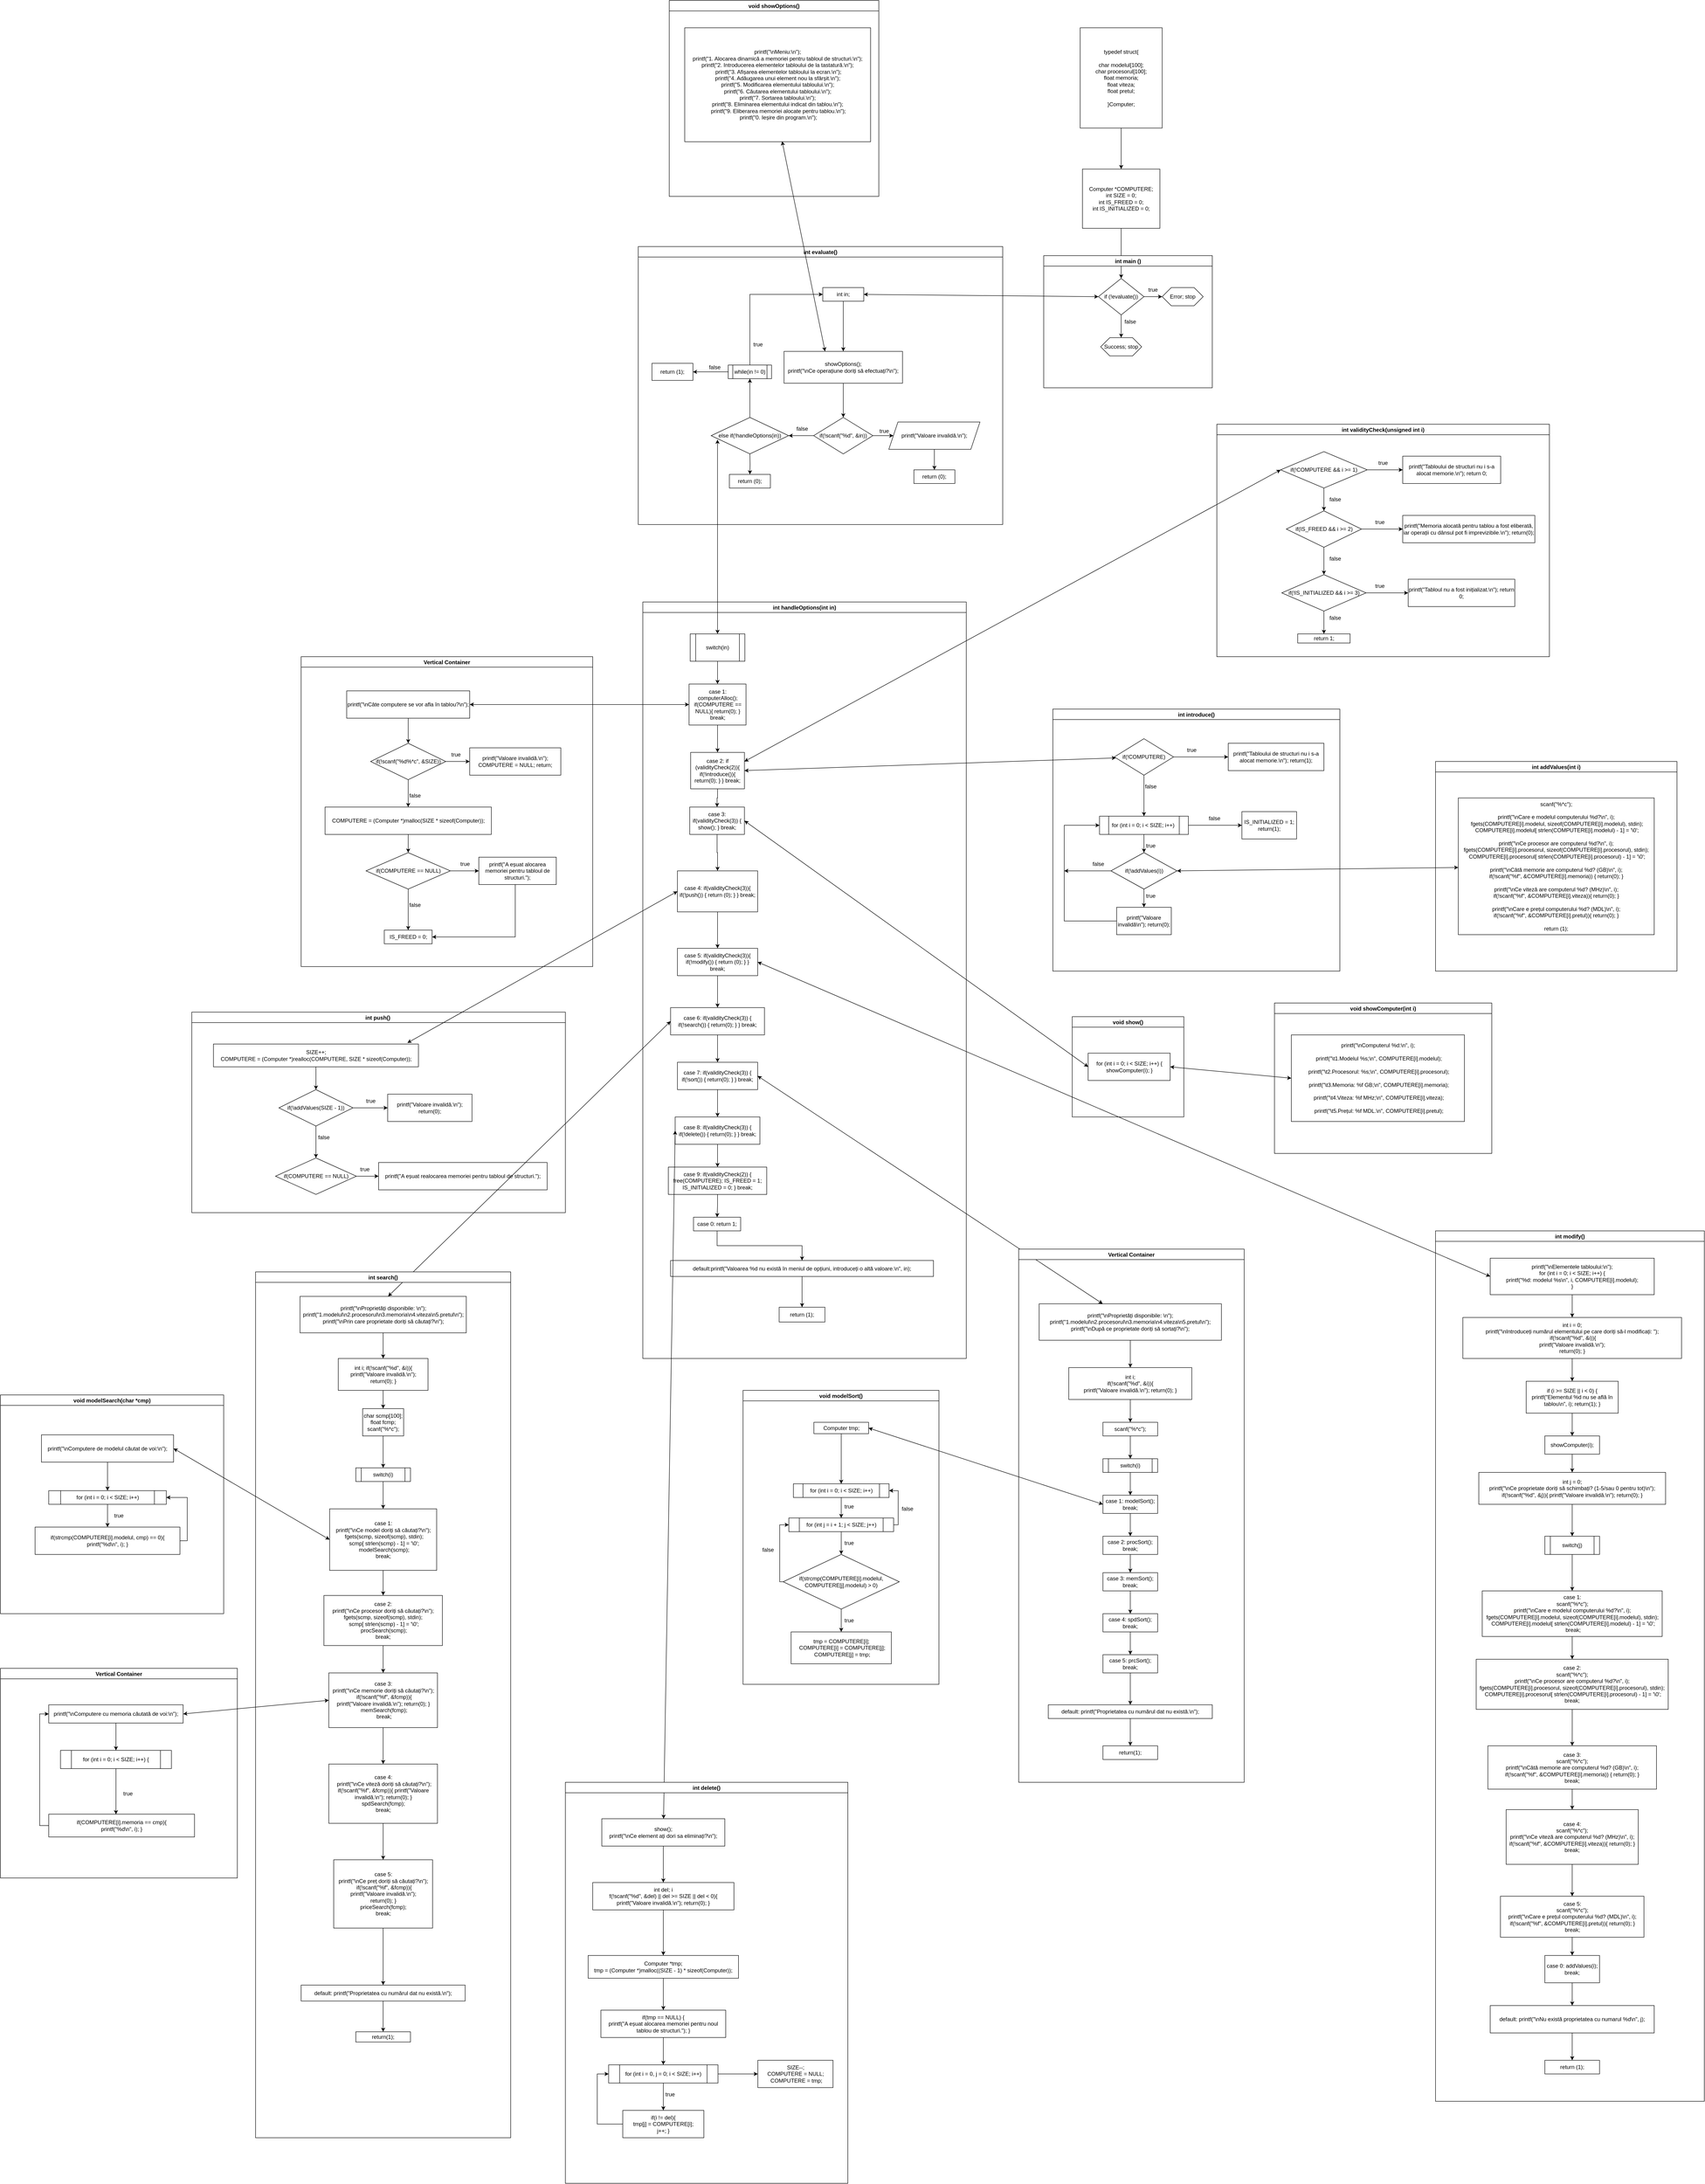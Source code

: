 <mxfile version="15.8.6" type="device"><diagram id="UfA2PHTUKuE4fGk9ZaxY" name="Page-1"><mxGraphModel dx="6984" dy="522" grid="1" gridSize="10" guides="1" tooltips="1" connect="1" arrows="1" fold="1" page="1" pageScale="1" pageWidth="850" pageHeight="1100" math="0" shadow="0"><root><mxCell id="0"/><mxCell id="1" parent="0"/><mxCell id="KgY-HPQe3mxK5LirFDIK-3" value="" style="edgeStyle=orthogonalEdgeStyle;rounded=0;orthogonalLoop=1;jettySize=auto;html=1;" edge="1" parent="1" source="KgY-HPQe3mxK5LirFDIK-1" target="KgY-HPQe3mxK5LirFDIK-2"><mxGeometry relative="1" as="geometry"/></mxCell><mxCell id="KgY-HPQe3mxK5LirFDIK-1" value="typedef struct{ &lt;br&gt;&lt;br&gt;char modelul[100]; &lt;br&gt;char procesorul[100]; &lt;br&gt;float memoria; &lt;br&gt;float viteza; &lt;br&gt;float pretul;&lt;br&gt;&lt;br&gt;}Computer;" style="rounded=0;whiteSpace=wrap;html=1;" vertex="1" parent="1"><mxGeometry x="-390" y="1170" width="180" height="220" as="geometry"/></mxCell><mxCell id="KgY-HPQe3mxK5LirFDIK-10" value="" style="edgeStyle=orthogonalEdgeStyle;rounded=0;orthogonalLoop=1;jettySize=auto;html=1;" edge="1" parent="1" source="KgY-HPQe3mxK5LirFDIK-2" target="KgY-HPQe3mxK5LirFDIK-5"><mxGeometry relative="1" as="geometry"/></mxCell><mxCell id="KgY-HPQe3mxK5LirFDIK-2" value="Computer *COMPUTERE; &lt;br&gt;int SIZE = 0; &lt;br&gt;int IS_FREED = 0; &lt;br&gt;int IS_INITIALIZED = 0;" style="whiteSpace=wrap;html=1;rounded=0;" vertex="1" parent="1"><mxGeometry x="-385" y="1480" width="170" height="130" as="geometry"/></mxCell><mxCell id="KgY-HPQe3mxK5LirFDIK-4" value="int main ()" style="swimlane;" vertex="1" parent="1"><mxGeometry x="-470" y="1670" width="370" height="290" as="geometry"><mxRectangle x="-470" y="1670" width="90" height="23" as="alternateBounds"/></mxGeometry></mxCell><mxCell id="KgY-HPQe3mxK5LirFDIK-7" value="" style="edgeStyle=orthogonalEdgeStyle;rounded=0;orthogonalLoop=1;jettySize=auto;html=1;" edge="1" parent="KgY-HPQe3mxK5LirFDIK-4" source="KgY-HPQe3mxK5LirFDIK-5"><mxGeometry relative="1" as="geometry"><mxPoint x="260" y="90" as="targetPoint"/></mxGeometry></mxCell><mxCell id="KgY-HPQe3mxK5LirFDIK-9" value="" style="edgeStyle=orthogonalEdgeStyle;rounded=0;orthogonalLoop=1;jettySize=auto;html=1;" edge="1" parent="KgY-HPQe3mxK5LirFDIK-4" source="KgY-HPQe3mxK5LirFDIK-5" target="KgY-HPQe3mxK5LirFDIK-8"><mxGeometry relative="1" as="geometry"/></mxCell><mxCell id="KgY-HPQe3mxK5LirFDIK-5" value="if (!evaluate())" style="rhombus;whiteSpace=wrap;html=1;" vertex="1" parent="KgY-HPQe3mxK5LirFDIK-4"><mxGeometry x="120" y="50" width="100" height="80" as="geometry"/></mxCell><mxCell id="KgY-HPQe3mxK5LirFDIK-6" value="Error; stop" style="shape=hexagon;perimeter=hexagonPerimeter2;whiteSpace=wrap;html=1;fixedSize=1;" vertex="1" parent="KgY-HPQe3mxK5LirFDIK-4"><mxGeometry x="260" y="70" width="90" height="40" as="geometry"/></mxCell><mxCell id="KgY-HPQe3mxK5LirFDIK-8" value="Success; stop" style="shape=hexagon;perimeter=hexagonPerimeter2;whiteSpace=wrap;html=1;fixedSize=1;" vertex="1" parent="KgY-HPQe3mxK5LirFDIK-4"><mxGeometry x="125" y="180" width="90" height="40" as="geometry"/></mxCell><mxCell id="KgY-HPQe3mxK5LirFDIK-23" value="true" style="text;html=1;strokeColor=none;fillColor=none;align=center;verticalAlign=middle;whiteSpace=wrap;rounded=0;" vertex="1" parent="KgY-HPQe3mxK5LirFDIK-4"><mxGeometry x="210" y="60" width="60" height="30" as="geometry"/></mxCell><mxCell id="KgY-HPQe3mxK5LirFDIK-24" value="false" style="text;html=1;strokeColor=none;fillColor=none;align=center;verticalAlign=middle;whiteSpace=wrap;rounded=0;" vertex="1" parent="KgY-HPQe3mxK5LirFDIK-4"><mxGeometry x="160" y="130" width="60" height="30" as="geometry"/></mxCell><mxCell id="KgY-HPQe3mxK5LirFDIK-11" value="" style="endArrow=classic;startArrow=classic;html=1;rounded=0;entryX=0;entryY=0.5;entryDx=0;entryDy=0;exitX=1;exitY=0.5;exitDx=0;exitDy=0;" edge="1" parent="1" source="KgY-HPQe3mxK5LirFDIK-12" target="KgY-HPQe3mxK5LirFDIK-5"><mxGeometry width="50" height="50" relative="1" as="geometry"><mxPoint x="-650" y="1760" as="sourcePoint"/><mxPoint x="-640" y="1800" as="targetPoint"/></mxGeometry></mxCell><mxCell id="KgY-HPQe3mxK5LirFDIK-14" value="" style="edgeStyle=orthogonalEdgeStyle;rounded=0;orthogonalLoop=1;jettySize=auto;html=1;" edge="1" parent="1" source="KgY-HPQe3mxK5LirFDIK-12" target="KgY-HPQe3mxK5LirFDIK-13"><mxGeometry relative="1" as="geometry"/></mxCell><mxCell id="KgY-HPQe3mxK5LirFDIK-12" value="int in;" style="rounded=0;whiteSpace=wrap;html=1;" vertex="1" parent="1"><mxGeometry x="-955" y="1740" width="90" height="30" as="geometry"/></mxCell><mxCell id="KgY-HPQe3mxK5LirFDIK-16" value="" style="edgeStyle=orthogonalEdgeStyle;rounded=0;orthogonalLoop=1;jettySize=auto;html=1;" edge="1" parent="1" source="KgY-HPQe3mxK5LirFDIK-13" target="KgY-HPQe3mxK5LirFDIK-15"><mxGeometry relative="1" as="geometry"/></mxCell><mxCell id="KgY-HPQe3mxK5LirFDIK-13" value="showOptions();&lt;br&gt;printf(&quot;\nCe operațiune doriți să efectuați?\n&quot;);" style="rounded=0;whiteSpace=wrap;html=1;" vertex="1" parent="1"><mxGeometry x="-1040" y="1880" width="260" height="70" as="geometry"/></mxCell><mxCell id="KgY-HPQe3mxK5LirFDIK-18" value="" style="edgeStyle=orthogonalEdgeStyle;rounded=0;orthogonalLoop=1;jettySize=auto;html=1;" edge="1" parent="1" source="KgY-HPQe3mxK5LirFDIK-15" target="KgY-HPQe3mxK5LirFDIK-17"><mxGeometry relative="1" as="geometry"/></mxCell><mxCell id="KgY-HPQe3mxK5LirFDIK-29" value="" style="edgeStyle=orthogonalEdgeStyle;rounded=0;orthogonalLoop=1;jettySize=auto;html=1;" edge="1" parent="1" source="KgY-HPQe3mxK5LirFDIK-15" target="KgY-HPQe3mxK5LirFDIK-28"><mxGeometry relative="1" as="geometry"/></mxCell><mxCell id="KgY-HPQe3mxK5LirFDIK-15" value="if(!scanf(&quot;%d&quot;, &amp;amp;in))" style="rhombus;whiteSpace=wrap;html=1;rounded=0;" vertex="1" parent="1"><mxGeometry x="-975" y="2025" width="130" height="80" as="geometry"/></mxCell><mxCell id="KgY-HPQe3mxK5LirFDIK-22" value="" style="edgeStyle=orthogonalEdgeStyle;rounded=0;orthogonalLoop=1;jettySize=auto;html=1;" edge="1" parent="1" source="KgY-HPQe3mxK5LirFDIK-17" target="KgY-HPQe3mxK5LirFDIK-21"><mxGeometry relative="1" as="geometry"/></mxCell><mxCell id="KgY-HPQe3mxK5LirFDIK-17" value="printf(&quot;Valoare invalidă.\n&quot;);" style="shape=parallelogram;perimeter=parallelogramPerimeter;whiteSpace=wrap;html=1;fixedSize=1;" vertex="1" parent="1"><mxGeometry x="-810" y="2035" width="200" height="60" as="geometry"/></mxCell><mxCell id="KgY-HPQe3mxK5LirFDIK-21" value="return (0);" style="rounded=0;whiteSpace=wrap;html=1;" vertex="1" parent="1"><mxGeometry x="-755" y="2140" width="90" height="30" as="geometry"/></mxCell><mxCell id="KgY-HPQe3mxK5LirFDIK-25" value="true" style="text;html=1;strokeColor=none;fillColor=none;align=center;verticalAlign=middle;whiteSpace=wrap;rounded=0;" vertex="1" parent="1"><mxGeometry x="-850" y="2040" width="60" height="30" as="geometry"/></mxCell><mxCell id="KgY-HPQe3mxK5LirFDIK-34" value="" style="edgeStyle=orthogonalEdgeStyle;rounded=0;orthogonalLoop=1;jettySize=auto;html=1;entryX=0.5;entryY=1;entryDx=0;entryDy=0;" edge="1" parent="1" source="KgY-HPQe3mxK5LirFDIK-28" target="KgY-HPQe3mxK5LirFDIK-35"><mxGeometry relative="1" as="geometry"><mxPoint x="-1115" y="1935" as="targetPoint"/></mxGeometry></mxCell><mxCell id="KgY-HPQe3mxK5LirFDIK-28" value="else if(!handleOptions(in))" style="rhombus;whiteSpace=wrap;html=1;rounded=0;" vertex="1" parent="1"><mxGeometry x="-1200" y="2025" width="170" height="80" as="geometry"/></mxCell><mxCell id="KgY-HPQe3mxK5LirFDIK-30" value="false" style="text;html=1;strokeColor=none;fillColor=none;align=center;verticalAlign=middle;whiteSpace=wrap;rounded=0;" vertex="1" parent="1"><mxGeometry x="-1030" y="2035" width="60" height="30" as="geometry"/></mxCell><mxCell id="KgY-HPQe3mxK5LirFDIK-31" value="" style="edgeStyle=orthogonalEdgeStyle;rounded=0;orthogonalLoop=1;jettySize=auto;html=1;" edge="1" parent="1" target="KgY-HPQe3mxK5LirFDIK-32"><mxGeometry relative="1" as="geometry"><mxPoint x="-1115" y="2105" as="sourcePoint"/></mxGeometry></mxCell><mxCell id="KgY-HPQe3mxK5LirFDIK-32" value="return (0);" style="rounded=0;whiteSpace=wrap;html=1;" vertex="1" parent="1"><mxGeometry x="-1160" y="2150" width="90" height="30" as="geometry"/></mxCell><mxCell id="KgY-HPQe3mxK5LirFDIK-36" style="edgeStyle=orthogonalEdgeStyle;rounded=0;orthogonalLoop=1;jettySize=auto;html=1;entryX=0;entryY=0.5;entryDx=0;entryDy=0;" edge="1" parent="1" source="KgY-HPQe3mxK5LirFDIK-35" target="KgY-HPQe3mxK5LirFDIK-12"><mxGeometry relative="1" as="geometry"><Array as="points"><mxPoint x="-1115" y="1755"/></Array></mxGeometry></mxCell><mxCell id="KgY-HPQe3mxK5LirFDIK-42" value="" style="edgeStyle=orthogonalEdgeStyle;rounded=0;orthogonalLoop=1;jettySize=auto;html=1;" edge="1" parent="1" source="KgY-HPQe3mxK5LirFDIK-35" target="KgY-HPQe3mxK5LirFDIK-41"><mxGeometry relative="1" as="geometry"/></mxCell><mxCell id="KgY-HPQe3mxK5LirFDIK-35" value="while(in != 0)" style="shape=process;whiteSpace=wrap;html=1;backgroundOutline=1;" vertex="1" parent="1"><mxGeometry x="-1162.5" y="1910" width="95" height="30" as="geometry"/></mxCell><mxCell id="KgY-HPQe3mxK5LirFDIK-37" value="true" style="text;html=1;strokeColor=none;fillColor=none;align=center;verticalAlign=middle;whiteSpace=wrap;rounded=0;" vertex="1" parent="1"><mxGeometry x="-1127.5" y="1850" width="60" height="30" as="geometry"/></mxCell><mxCell id="KgY-HPQe3mxK5LirFDIK-41" value="return (1);" style="rounded=0;whiteSpace=wrap;html=1;" vertex="1" parent="1"><mxGeometry x="-1330" y="1906.25" width="90" height="37.5" as="geometry"/></mxCell><mxCell id="KgY-HPQe3mxK5LirFDIK-43" value="false" style="text;html=1;strokeColor=none;fillColor=none;align=center;verticalAlign=middle;whiteSpace=wrap;rounded=0;" vertex="1" parent="1"><mxGeometry x="-1222.5" y="1900" width="60" height="30" as="geometry"/></mxCell><mxCell id="KgY-HPQe3mxK5LirFDIK-44" value="int evaluate()" style="swimlane;" vertex="1" parent="1"><mxGeometry x="-1360" y="1650" width="800" height="610" as="geometry"><mxRectangle x="-1360" y="1650" width="110" height="23" as="alternateBounds"/></mxGeometry></mxCell><mxCell id="KgY-HPQe3mxK5LirFDIK-47" value="" style="endArrow=classic;startArrow=classic;html=1;rounded=0;exitX=0.524;exitY=0.996;exitDx=0;exitDy=0;exitPerimeter=0;" edge="1" parent="KgY-HPQe3mxK5LirFDIK-44" source="KgY-HPQe3mxK5LirFDIK-49"><mxGeometry width="50" height="50" relative="1" as="geometry"><mxPoint x="310" y="-170" as="sourcePoint"/><mxPoint x="410" y="230" as="targetPoint"/></mxGeometry></mxCell><mxCell id="KgY-HPQe3mxK5LirFDIK-46" value="int handleOptions(int in)" style="swimlane;" vertex="1" parent="1"><mxGeometry x="-1350" y="2430" width="710" height="1660" as="geometry"/></mxCell><mxCell id="KgY-HPQe3mxK5LirFDIK-52" value="" style="edgeStyle=orthogonalEdgeStyle;rounded=0;orthogonalLoop=1;jettySize=auto;html=1;" edge="1" parent="KgY-HPQe3mxK5LirFDIK-46" source="KgY-HPQe3mxK5LirFDIK-50" target="KgY-HPQe3mxK5LirFDIK-51"><mxGeometry relative="1" as="geometry"/></mxCell><mxCell id="KgY-HPQe3mxK5LirFDIK-50" value="switch(in)" style="shape=process;whiteSpace=wrap;html=1;backgroundOutline=1;" vertex="1" parent="KgY-HPQe3mxK5LirFDIK-46"><mxGeometry x="104" y="70" width="120" height="60" as="geometry"/></mxCell><mxCell id="KgY-HPQe3mxK5LirFDIK-51" value="case 1: computerAlloc(); if(COMPUTERE == NULL){ return(0); } break;" style="rounded=0;whiteSpace=wrap;html=1;" vertex="1" parent="KgY-HPQe3mxK5LirFDIK-46"><mxGeometry x="101.5" y="180" width="125" height="90" as="geometry"/></mxCell><mxCell id="KgY-HPQe3mxK5LirFDIK-53" value="case 2: if (validityCheck(2)){ if(!introduce()){ return(0); } } break;" style="whiteSpace=wrap;html=1;rounded=0;" vertex="1" parent="KgY-HPQe3mxK5LirFDIK-46"><mxGeometry x="105" y="330" width="118" height="80" as="geometry"/></mxCell><mxCell id="KgY-HPQe3mxK5LirFDIK-54" value="" style="edgeStyle=orthogonalEdgeStyle;rounded=0;orthogonalLoop=1;jettySize=auto;html=1;" edge="1" parent="KgY-HPQe3mxK5LirFDIK-46" source="KgY-HPQe3mxK5LirFDIK-51" target="KgY-HPQe3mxK5LirFDIK-53"><mxGeometry relative="1" as="geometry"/></mxCell><mxCell id="KgY-HPQe3mxK5LirFDIK-55" value="case 3: if(validityCheck(3)) { show(); } break;" style="whiteSpace=wrap;html=1;rounded=0;" vertex="1" parent="KgY-HPQe3mxK5LirFDIK-46"><mxGeometry x="103" y="450" width="120" height="60" as="geometry"/></mxCell><mxCell id="KgY-HPQe3mxK5LirFDIK-56" value="" style="edgeStyle=orthogonalEdgeStyle;rounded=0;orthogonalLoop=1;jettySize=auto;html=1;" edge="1" parent="KgY-HPQe3mxK5LirFDIK-46" source="KgY-HPQe3mxK5LirFDIK-53" target="KgY-HPQe3mxK5LirFDIK-55"><mxGeometry relative="1" as="geometry"/></mxCell><mxCell id="KgY-HPQe3mxK5LirFDIK-57" value="case 4: if(validityCheck(3)){ if(!push()) { return (0); } } break;" style="whiteSpace=wrap;html=1;rounded=0;" vertex="1" parent="KgY-HPQe3mxK5LirFDIK-46"><mxGeometry x="76" y="590" width="176" height="90" as="geometry"/></mxCell><mxCell id="KgY-HPQe3mxK5LirFDIK-58" value="" style="edgeStyle=orthogonalEdgeStyle;rounded=0;orthogonalLoop=1;jettySize=auto;html=1;" edge="1" parent="KgY-HPQe3mxK5LirFDIK-46" source="KgY-HPQe3mxK5LirFDIK-55" target="KgY-HPQe3mxK5LirFDIK-57"><mxGeometry relative="1" as="geometry"/></mxCell><mxCell id="KgY-HPQe3mxK5LirFDIK-59" value="case 5: if(validityCheck(3)){ if(!modify()) { return (0); } } break;" style="whiteSpace=wrap;html=1;rounded=0;" vertex="1" parent="KgY-HPQe3mxK5LirFDIK-46"><mxGeometry x="76" y="760" width="176" height="60" as="geometry"/></mxCell><mxCell id="KgY-HPQe3mxK5LirFDIK-60" value="" style="edgeStyle=orthogonalEdgeStyle;rounded=0;orthogonalLoop=1;jettySize=auto;html=1;" edge="1" parent="KgY-HPQe3mxK5LirFDIK-46" source="KgY-HPQe3mxK5LirFDIK-57" target="KgY-HPQe3mxK5LirFDIK-59"><mxGeometry relative="1" as="geometry"/></mxCell><mxCell id="KgY-HPQe3mxK5LirFDIK-61" value="case 6: if(validityCheck(3)) { if(!search()) { return(0); } } break;" style="whiteSpace=wrap;html=1;rounded=0;" vertex="1" parent="KgY-HPQe3mxK5LirFDIK-46"><mxGeometry x="61" y="890" width="206" height="60" as="geometry"/></mxCell><mxCell id="KgY-HPQe3mxK5LirFDIK-62" value="" style="edgeStyle=orthogonalEdgeStyle;rounded=0;orthogonalLoop=1;jettySize=auto;html=1;" edge="1" parent="KgY-HPQe3mxK5LirFDIK-46" source="KgY-HPQe3mxK5LirFDIK-59" target="KgY-HPQe3mxK5LirFDIK-61"><mxGeometry relative="1" as="geometry"/></mxCell><mxCell id="KgY-HPQe3mxK5LirFDIK-63" value="case 7: if(validityCheck(3)) { if(!sort()) { return(0); } } break;" style="whiteSpace=wrap;html=1;rounded=0;" vertex="1" parent="KgY-HPQe3mxK5LirFDIK-46"><mxGeometry x="76" y="1010" width="176" height="60" as="geometry"/></mxCell><mxCell id="KgY-HPQe3mxK5LirFDIK-64" value="" style="edgeStyle=orthogonalEdgeStyle;rounded=0;orthogonalLoop=1;jettySize=auto;html=1;" edge="1" parent="KgY-HPQe3mxK5LirFDIK-46" source="KgY-HPQe3mxK5LirFDIK-61" target="KgY-HPQe3mxK5LirFDIK-63"><mxGeometry relative="1" as="geometry"/></mxCell><mxCell id="KgY-HPQe3mxK5LirFDIK-65" value="case 8: if(validityCheck(3)) { if(!delete()) { return(0); } } break;" style="whiteSpace=wrap;html=1;rounded=0;" vertex="1" parent="KgY-HPQe3mxK5LirFDIK-46"><mxGeometry x="71" y="1130" width="186" height="60" as="geometry"/></mxCell><mxCell id="KgY-HPQe3mxK5LirFDIK-66" value="" style="edgeStyle=orthogonalEdgeStyle;rounded=0;orthogonalLoop=1;jettySize=auto;html=1;" edge="1" parent="KgY-HPQe3mxK5LirFDIK-46" source="KgY-HPQe3mxK5LirFDIK-63" target="KgY-HPQe3mxK5LirFDIK-65"><mxGeometry relative="1" as="geometry"/></mxCell><mxCell id="KgY-HPQe3mxK5LirFDIK-67" value="case 9: if(validityCheck(2)) { free(COMPUTERE); IS_FREED = 1; IS_INITIALIZED = 0; } break;" style="whiteSpace=wrap;html=1;rounded=0;" vertex="1" parent="KgY-HPQe3mxK5LirFDIK-46"><mxGeometry x="56" y="1240" width="216" height="60" as="geometry"/></mxCell><mxCell id="KgY-HPQe3mxK5LirFDIK-68" value="" style="edgeStyle=orthogonalEdgeStyle;rounded=0;orthogonalLoop=1;jettySize=auto;html=1;" edge="1" parent="KgY-HPQe3mxK5LirFDIK-46" source="KgY-HPQe3mxK5LirFDIK-65" target="KgY-HPQe3mxK5LirFDIK-67"><mxGeometry relative="1" as="geometry"/></mxCell><mxCell id="KgY-HPQe3mxK5LirFDIK-69" value="case 0: return 1;" style="whiteSpace=wrap;html=1;rounded=0;" vertex="1" parent="KgY-HPQe3mxK5LirFDIK-46"><mxGeometry x="111.25" y="1350" width="103.5" height="30" as="geometry"/></mxCell><mxCell id="KgY-HPQe3mxK5LirFDIK-70" value="" style="edgeStyle=orthogonalEdgeStyle;rounded=0;orthogonalLoop=1;jettySize=auto;html=1;" edge="1" parent="KgY-HPQe3mxK5LirFDIK-46" source="KgY-HPQe3mxK5LirFDIK-67" target="KgY-HPQe3mxK5LirFDIK-69"><mxGeometry relative="1" as="geometry"/></mxCell><mxCell id="KgY-HPQe3mxK5LirFDIK-71" value="default:printf(&quot;Valoarea %d nu există în meniul de opțiuni, introduceți o altă valoare.\n&quot;, in);" style="whiteSpace=wrap;html=1;rounded=0;" vertex="1" parent="KgY-HPQe3mxK5LirFDIK-46"><mxGeometry x="61" y="1445" width="577" height="35" as="geometry"/></mxCell><mxCell id="KgY-HPQe3mxK5LirFDIK-72" value="" style="edgeStyle=orthogonalEdgeStyle;rounded=0;orthogonalLoop=1;jettySize=auto;html=1;" edge="1" parent="KgY-HPQe3mxK5LirFDIK-46" source="KgY-HPQe3mxK5LirFDIK-69" target="KgY-HPQe3mxK5LirFDIK-71"><mxGeometry relative="1" as="geometry"/></mxCell><mxCell id="KgY-HPQe3mxK5LirFDIK-73" value="return (1);" style="whiteSpace=wrap;html=1;rounded=0;" vertex="1" parent="KgY-HPQe3mxK5LirFDIK-46"><mxGeometry x="299.25" y="1547.5" width="100.5" height="32.5" as="geometry"/></mxCell><mxCell id="KgY-HPQe3mxK5LirFDIK-74" value="" style="edgeStyle=orthogonalEdgeStyle;rounded=0;orthogonalLoop=1;jettySize=auto;html=1;" edge="1" parent="KgY-HPQe3mxK5LirFDIK-46" source="KgY-HPQe3mxK5LirFDIK-71" target="KgY-HPQe3mxK5LirFDIK-73"><mxGeometry relative="1" as="geometry"/></mxCell><mxCell id="KgY-HPQe3mxK5LirFDIK-48" value="void showOptions()" style="swimlane;" vertex="1" parent="1"><mxGeometry x="-1292" y="1110" width="460" height="430" as="geometry"><mxRectangle x="-1292" y="1110" width="150" height="23" as="alternateBounds"/></mxGeometry></mxCell><mxCell id="KgY-HPQe3mxK5LirFDIK-49" value="printf(&quot;\nMeniu:\n&quot;); &lt;br&gt;printf(&quot;1. Alocarea dinamică a memoriei pentru tabloul de structuri.\n&quot;); &lt;br&gt;printf(&quot;2. Introducerea elementelor tabloului de la tastatură.\n&quot;);&lt;br&gt;&amp;nbsp;printf(&quot;3. Afișarea elementelor tabloului la ecran.\n&quot;); &lt;br&gt;printf(&quot;4. Adăugarea unui element nou la sfârșit.\n&quot;); &lt;br&gt;printf(&quot;5. Modificarea elementului tabloului.\n&quot;); &lt;br&gt;printf(&quot;6. Căutarea elementului tabloului.\n&quot;); &lt;br&gt;printf(&quot;7. Sortarea tabloului.\n&quot;); &lt;br&gt;printf(&quot;8. Eliminarea elementului indicat din tablou.\n&quot;);&lt;br&gt;&amp;nbsp;printf(&quot;9. Eliberarea memoriei alocate pentru tablou.\n&quot;);&lt;br&gt;&amp;nbsp;printf(&quot;0. Ieșire din program.\n&quot;);" style="rounded=0;whiteSpace=wrap;html=1;" vertex="1" parent="KgY-HPQe3mxK5LirFDIK-48"><mxGeometry x="34" y="60" width="408" height="250" as="geometry"/></mxCell><mxCell id="KgY-HPQe3mxK5LirFDIK-45" value="" style="endArrow=classic;startArrow=classic;html=1;rounded=0;entryX=0.082;entryY=0.609;entryDx=0;entryDy=0;entryPerimeter=0;exitX=0.5;exitY=0;exitDx=0;exitDy=0;" edge="1" parent="1" source="KgY-HPQe3mxK5LirFDIK-50" target="KgY-HPQe3mxK5LirFDIK-28"><mxGeometry width="50" height="50" relative="1" as="geometry"><mxPoint x="-1200" y="2500" as="sourcePoint"/><mxPoint x="-1170" y="2080" as="targetPoint"/></mxGeometry></mxCell><mxCell id="KgY-HPQe3mxK5LirFDIK-75" value="Vertical Container" style="swimlane;" vertex="1" parent="1"><mxGeometry x="-2100" y="2550" width="640" height="680" as="geometry"/></mxCell><mxCell id="KgY-HPQe3mxK5LirFDIK-77" value="printf(&quot;\nCâte computere se vor afla în tablou?\n&quot;);" style="rounded=0;whiteSpace=wrap;html=1;" vertex="1" parent="KgY-HPQe3mxK5LirFDIK-75"><mxGeometry x="100" y="75" width="270" height="60" as="geometry"/></mxCell><mxCell id="KgY-HPQe3mxK5LirFDIK-81" value="" style="edgeStyle=orthogonalEdgeStyle;rounded=0;orthogonalLoop=1;jettySize=auto;html=1;" edge="1" parent="KgY-HPQe3mxK5LirFDIK-75" source="KgY-HPQe3mxK5LirFDIK-78" target="KgY-HPQe3mxK5LirFDIK-80"><mxGeometry relative="1" as="geometry"/></mxCell><mxCell id="KgY-HPQe3mxK5LirFDIK-78" value="if(!scanf(&quot;%d%*c&quot;, &amp;amp;SIZE))" style="rhombus;whiteSpace=wrap;html=1;rounded=0;" vertex="1" parent="KgY-HPQe3mxK5LirFDIK-75"><mxGeometry x="152.5" y="190" width="165" height="80" as="geometry"/></mxCell><mxCell id="KgY-HPQe3mxK5LirFDIK-79" value="" style="edgeStyle=orthogonalEdgeStyle;rounded=0;orthogonalLoop=1;jettySize=auto;html=1;" edge="1" parent="KgY-HPQe3mxK5LirFDIK-75" source="KgY-HPQe3mxK5LirFDIK-77" target="KgY-HPQe3mxK5LirFDIK-78"><mxGeometry relative="1" as="geometry"/></mxCell><mxCell id="KgY-HPQe3mxK5LirFDIK-80" value="printf(&quot;Valoare invalidă.\n&quot;); COMPUTERE = NULL; return;" style="rounded=0;whiteSpace=wrap;html=1;" vertex="1" parent="KgY-HPQe3mxK5LirFDIK-75"><mxGeometry x="370" y="200" width="200" height="60" as="geometry"/></mxCell><mxCell id="KgY-HPQe3mxK5LirFDIK-82" value="COMPUTERE = (Computer *)malloc(SIZE * sizeof(Computer));" style="whiteSpace=wrap;html=1;rounded=0;" vertex="1" parent="KgY-HPQe3mxK5LirFDIK-75"><mxGeometry x="52.5" y="330" width="365" height="60" as="geometry"/></mxCell><mxCell id="KgY-HPQe3mxK5LirFDIK-83" value="" style="edgeStyle=orthogonalEdgeStyle;rounded=0;orthogonalLoop=1;jettySize=auto;html=1;" edge="1" parent="KgY-HPQe3mxK5LirFDIK-75" source="KgY-HPQe3mxK5LirFDIK-78" target="KgY-HPQe3mxK5LirFDIK-82"><mxGeometry relative="1" as="geometry"/></mxCell><mxCell id="KgY-HPQe3mxK5LirFDIK-86" value="if(COMPUTERE == NULL)" style="rhombus;whiteSpace=wrap;html=1;rounded=0;" vertex="1" parent="KgY-HPQe3mxK5LirFDIK-75"><mxGeometry x="142.5" y="430" width="185" height="80" as="geometry"/></mxCell><mxCell id="KgY-HPQe3mxK5LirFDIK-87" value="" style="edgeStyle=orthogonalEdgeStyle;rounded=0;orthogonalLoop=1;jettySize=auto;html=1;" edge="1" parent="KgY-HPQe3mxK5LirFDIK-75" source="KgY-HPQe3mxK5LirFDIK-82" target="KgY-HPQe3mxK5LirFDIK-86"><mxGeometry relative="1" as="geometry"/></mxCell><mxCell id="KgY-HPQe3mxK5LirFDIK-90" value="IS_FREED = 0;" style="whiteSpace=wrap;html=1;rounded=0;" vertex="1" parent="KgY-HPQe3mxK5LirFDIK-75"><mxGeometry x="182.5" y="600" width="105" height="30" as="geometry"/></mxCell><mxCell id="KgY-HPQe3mxK5LirFDIK-91" value="" style="edgeStyle=orthogonalEdgeStyle;rounded=0;orthogonalLoop=1;jettySize=auto;html=1;" edge="1" parent="KgY-HPQe3mxK5LirFDIK-75" source="KgY-HPQe3mxK5LirFDIK-86" target="KgY-HPQe3mxK5LirFDIK-90"><mxGeometry relative="1" as="geometry"/></mxCell><mxCell id="KgY-HPQe3mxK5LirFDIK-93" value="true" style="text;html=1;strokeColor=none;fillColor=none;align=center;verticalAlign=middle;whiteSpace=wrap;rounded=0;" vertex="1" parent="KgY-HPQe3mxK5LirFDIK-75"><mxGeometry x="310" y="200" width="60" height="30" as="geometry"/></mxCell><mxCell id="KgY-HPQe3mxK5LirFDIK-94" value="false" style="text;html=1;strokeColor=none;fillColor=none;align=center;verticalAlign=middle;whiteSpace=wrap;rounded=0;" vertex="1" parent="KgY-HPQe3mxK5LirFDIK-75"><mxGeometry x="220" y="290" width="60" height="30" as="geometry"/></mxCell><mxCell id="KgY-HPQe3mxK5LirFDIK-95" value="true" style="text;html=1;strokeColor=none;fillColor=none;align=center;verticalAlign=middle;whiteSpace=wrap;rounded=0;" vertex="1" parent="KgY-HPQe3mxK5LirFDIK-75"><mxGeometry x="330" y="440" width="60" height="30" as="geometry"/></mxCell><mxCell id="KgY-HPQe3mxK5LirFDIK-96" value="false" style="text;html=1;strokeColor=none;fillColor=none;align=center;verticalAlign=middle;whiteSpace=wrap;rounded=0;" vertex="1" parent="KgY-HPQe3mxK5LirFDIK-75"><mxGeometry x="220" y="530" width="60" height="30" as="geometry"/></mxCell><mxCell id="KgY-HPQe3mxK5LirFDIK-76" value="" style="endArrow=classic;startArrow=classic;html=1;rounded=0;entryX=0;entryY=0.5;entryDx=0;entryDy=0;" edge="1" parent="1" target="KgY-HPQe3mxK5LirFDIK-51"><mxGeometry width="50" height="50" relative="1" as="geometry"><mxPoint x="-1730" y="2655" as="sourcePoint"/><mxPoint x="-1470" y="2690" as="targetPoint"/></mxGeometry></mxCell><mxCell id="KgY-HPQe3mxK5LirFDIK-92" style="edgeStyle=orthogonalEdgeStyle;rounded=0;orthogonalLoop=1;jettySize=auto;html=1;entryX=1;entryY=0.5;entryDx=0;entryDy=0;" edge="1" parent="1" source="KgY-HPQe3mxK5LirFDIK-88" target="KgY-HPQe3mxK5LirFDIK-90"><mxGeometry relative="1" as="geometry"><Array as="points"><mxPoint x="-1630" y="3165"/></Array></mxGeometry></mxCell><mxCell id="KgY-HPQe3mxK5LirFDIK-88" value="printf(&quot;A eșuat alocarea memoriei pentru tabloul de structuri.&quot;);" style="whiteSpace=wrap;html=1;rounded=0;" vertex="1" parent="1"><mxGeometry x="-1710" y="2990" width="170" height="60" as="geometry"/></mxCell><mxCell id="KgY-HPQe3mxK5LirFDIK-89" value="" style="edgeStyle=orthogonalEdgeStyle;rounded=0;orthogonalLoop=1;jettySize=auto;html=1;" edge="1" parent="1" source="KgY-HPQe3mxK5LirFDIK-86" target="KgY-HPQe3mxK5LirFDIK-88"><mxGeometry relative="1" as="geometry"/></mxCell><mxCell id="KgY-HPQe3mxK5LirFDIK-97" value="" style="endArrow=classic;startArrow=classic;html=1;rounded=0;exitX=1;exitY=0.5;exitDx=0;exitDy=0;" edge="1" parent="1" source="KgY-HPQe3mxK5LirFDIK-53" target="KgY-HPQe3mxK5LirFDIK-98"><mxGeometry width="50" height="50" relative="1" as="geometry"><mxPoint x="-560" y="2830" as="sourcePoint"/><mxPoint x="-360" y="2780" as="targetPoint"/></mxGeometry></mxCell><mxCell id="KgY-HPQe3mxK5LirFDIK-100" style="edgeStyle=orthogonalEdgeStyle;rounded=0;orthogonalLoop=1;jettySize=auto;html=1;entryX=0;entryY=0.5;entryDx=0;entryDy=0;" edge="1" parent="1" source="KgY-HPQe3mxK5LirFDIK-98" target="KgY-HPQe3mxK5LirFDIK-99"><mxGeometry relative="1" as="geometry"/></mxCell><mxCell id="KgY-HPQe3mxK5LirFDIK-102" value="" style="edgeStyle=orthogonalEdgeStyle;rounded=0;orthogonalLoop=1;jettySize=auto;html=1;" edge="1" parent="1" source="KgY-HPQe3mxK5LirFDIK-98" target="KgY-HPQe3mxK5LirFDIK-101"><mxGeometry relative="1" as="geometry"/></mxCell><mxCell id="KgY-HPQe3mxK5LirFDIK-98" value="if(!COMPUTERE)" style="rhombus;whiteSpace=wrap;html=1;" vertex="1" parent="1"><mxGeometry x="-315" y="2730" width="130" height="80" as="geometry"/></mxCell><mxCell id="KgY-HPQe3mxK5LirFDIK-99" value="printf(&quot;Tabloului de structuri nu i s-a alocat memorie.\n&quot;); return(1);" style="rounded=0;whiteSpace=wrap;html=1;" vertex="1" parent="1"><mxGeometry x="-65" y="2740" width="210" height="60" as="geometry"/></mxCell><mxCell id="KgY-HPQe3mxK5LirFDIK-106" value="" style="edgeStyle=orthogonalEdgeStyle;rounded=0;orthogonalLoop=1;jettySize=auto;html=1;" edge="1" parent="1" source="KgY-HPQe3mxK5LirFDIK-101" target="KgY-HPQe3mxK5LirFDIK-105"><mxGeometry relative="1" as="geometry"/></mxCell><mxCell id="KgY-HPQe3mxK5LirFDIK-116" value="" style="edgeStyle=orthogonalEdgeStyle;rounded=0;orthogonalLoop=1;jettySize=auto;html=1;" edge="1" parent="1" source="KgY-HPQe3mxK5LirFDIK-101" target="KgY-HPQe3mxK5LirFDIK-115"><mxGeometry relative="1" as="geometry"/></mxCell><mxCell id="KgY-HPQe3mxK5LirFDIK-101" value="for (int i = 0; i &amp;lt; SIZE; i++)&amp;nbsp;" style="shape=process;whiteSpace=wrap;html=1;backgroundOutline=1;" vertex="1" parent="1"><mxGeometry x="-347.5" y="2900" width="195" height="40" as="geometry"/></mxCell><mxCell id="KgY-HPQe3mxK5LirFDIK-103" value="true" style="text;html=1;strokeColor=none;fillColor=none;align=center;verticalAlign=middle;whiteSpace=wrap;rounded=0;" vertex="1" parent="1"><mxGeometry x="-175" y="2740" width="60" height="30" as="geometry"/></mxCell><mxCell id="KgY-HPQe3mxK5LirFDIK-104" value="false" style="text;html=1;strokeColor=none;fillColor=none;align=center;verticalAlign=middle;whiteSpace=wrap;rounded=0;" vertex="1" parent="1"><mxGeometry x="-265" y="2820" width="60" height="30" as="geometry"/></mxCell><mxCell id="KgY-HPQe3mxK5LirFDIK-108" value="" style="edgeStyle=orthogonalEdgeStyle;rounded=0;orthogonalLoop=1;jettySize=auto;html=1;" edge="1" parent="1" source="KgY-HPQe3mxK5LirFDIK-105" target="KgY-HPQe3mxK5LirFDIK-107"><mxGeometry relative="1" as="geometry"/></mxCell><mxCell id="KgY-HPQe3mxK5LirFDIK-114" style="edgeStyle=orthogonalEdgeStyle;rounded=0;orthogonalLoop=1;jettySize=auto;html=1;" edge="1" parent="1" source="KgY-HPQe3mxK5LirFDIK-105"><mxGeometry relative="1" as="geometry"><mxPoint x="-425" y="3020" as="targetPoint"/></mxGeometry></mxCell><mxCell id="KgY-HPQe3mxK5LirFDIK-105" value="if(!addValues(i))" style="rhombus;whiteSpace=wrap;html=1;" vertex="1" parent="1"><mxGeometry x="-322.5" y="2980" width="145" height="80" as="geometry"/></mxCell><mxCell id="KgY-HPQe3mxK5LirFDIK-109" style="edgeStyle=orthogonalEdgeStyle;rounded=0;orthogonalLoop=1;jettySize=auto;html=1;entryX=0;entryY=0.5;entryDx=0;entryDy=0;" edge="1" parent="1" source="KgY-HPQe3mxK5LirFDIK-107" target="KgY-HPQe3mxK5LirFDIK-101"><mxGeometry relative="1" as="geometry"><mxPoint x="-355" y="2920" as="targetPoint"/><Array as="points"><mxPoint x="-425" y="3130"/><mxPoint x="-425" y="2920"/></Array></mxGeometry></mxCell><mxCell id="KgY-HPQe3mxK5LirFDIK-107" value="printf(&quot;Valoare invalidă\n&quot;); return(0);" style="whiteSpace=wrap;html=1;" vertex="1" parent="1"><mxGeometry x="-310" y="3100" width="120" height="60" as="geometry"/></mxCell><mxCell id="KgY-HPQe3mxK5LirFDIK-110" value="false" style="text;html=1;strokeColor=none;fillColor=none;align=center;verticalAlign=middle;whiteSpace=wrap;rounded=0;" vertex="1" parent="1"><mxGeometry x="-380" y="2990" width="60" height="30" as="geometry"/></mxCell><mxCell id="KgY-HPQe3mxK5LirFDIK-111" value="true" style="text;html=1;strokeColor=none;fillColor=none;align=center;verticalAlign=middle;whiteSpace=wrap;rounded=0;" vertex="1" parent="1"><mxGeometry x="-265" y="2950" width="60" height="30" as="geometry"/></mxCell><mxCell id="KgY-HPQe3mxK5LirFDIK-112" value="true" style="text;html=1;strokeColor=none;fillColor=none;align=center;verticalAlign=middle;whiteSpace=wrap;rounded=0;" vertex="1" parent="1"><mxGeometry x="-265" y="3060" width="60" height="30" as="geometry"/></mxCell><mxCell id="KgY-HPQe3mxK5LirFDIK-115" value="IS_INITIALIZED = 1; return(1);" style="whiteSpace=wrap;html=1;" vertex="1" parent="1"><mxGeometry x="-35" y="2890" width="120" height="60" as="geometry"/></mxCell><mxCell id="KgY-HPQe3mxK5LirFDIK-117" value="false" style="text;html=1;strokeColor=none;fillColor=none;align=center;verticalAlign=middle;whiteSpace=wrap;rounded=0;" vertex="1" parent="1"><mxGeometry x="-125" y="2890" width="60" height="30" as="geometry"/></mxCell><mxCell id="KgY-HPQe3mxK5LirFDIK-118" value="int introduce()" style="swimlane;" vertex="1" parent="1"><mxGeometry x="-450" y="2665" width="630" height="575" as="geometry"/></mxCell><mxCell id="KgY-HPQe3mxK5LirFDIK-120" value="scanf(&quot;%*c&quot;); &lt;br&gt;&lt;br&gt;printf(&quot;\nCare e modelul computerului %d?\n&quot;, i);&lt;br&gt;&amp;nbsp;fgets(COMPUTERE[i].modelul, sizeof(COMPUTERE[i].modelul), stdin);&lt;br&gt;&amp;nbsp;COMPUTERE[i].modelul[ strlen(COMPUTERE[i].modelul) - 1] = '\0'; &lt;br&gt;&lt;br&gt;printf(&quot;\nCe procesor are computerul %d?\n&quot;, i); &lt;br&gt;fgets(COMPUTERE[i].procesorul, sizeof(COMPUTERE[i].procesorul), stdin);&lt;br&gt;&amp;nbsp;COMPUTERE[i].procesorul[ strlen(COMPUTERE[i].procesorul) - 1] = '\0'; &lt;br&gt;&lt;br&gt;printf(&quot;\nCâtă memorie are computerul %d? (GB)\n&quot;, i); &lt;br&gt;if(!scanf(&quot;%f&quot;, &amp;amp;COMPUTERE[i].memoria)) { return(0); } &lt;br&gt;&lt;br&gt;printf(&quot;\nCe viteză are computerul %d? (MHz)\n&quot;, i); &lt;br&gt;if(!scanf(&quot;%f&quot;, &amp;amp;COMPUTERE[i].viteza)){ return(0); } &lt;br&gt;&lt;br&gt;printf(&quot;\nCare e prețul computerului %d? (MDL)\n&quot;, i); &lt;br&gt;if(!scanf(&quot;%f&quot;, &amp;amp;COMPUTERE[i].pretul)){ return(0); } &lt;br&gt;&lt;br&gt;return (1);" style="rounded=0;whiteSpace=wrap;html=1;" vertex="1" parent="1"><mxGeometry x="440" y="2860" width="430" height="300" as="geometry"/></mxCell><mxCell id="KgY-HPQe3mxK5LirFDIK-119" value="" style="endArrow=classic;startArrow=classic;html=1;rounded=0;exitX=1;exitY=0.5;exitDx=0;exitDy=0;" edge="1" parent="1" source="KgY-HPQe3mxK5LirFDIK-105" target="KgY-HPQe3mxK5LirFDIK-120"><mxGeometry width="50" height="50" relative="1" as="geometry"><mxPoint x="-30" y="3060" as="sourcePoint"/><mxPoint x="380" y="3020" as="targetPoint"/></mxGeometry></mxCell><mxCell id="KgY-HPQe3mxK5LirFDIK-121" value="int addValues(int i)" style="swimlane;" vertex="1" parent="1"><mxGeometry x="390" y="2780" width="530" height="460" as="geometry"/></mxCell><mxCell id="KgY-HPQe3mxK5LirFDIK-123" value="int validityCheck(unsigned int i)" style="swimlane;" vertex="1" parent="1"><mxGeometry x="-90" y="2040" width="730" height="510" as="geometry"><mxRectangle x="-90" y="2040" width="210" height="23" as="alternateBounds"/></mxGeometry></mxCell><mxCell id="KgY-HPQe3mxK5LirFDIK-124" value="if(!COMPUTERE &amp;amp;&amp;amp; i &amp;gt;= 1)" style="rhombus;whiteSpace=wrap;html=1;" vertex="1" parent="KgY-HPQe3mxK5LirFDIK-123"><mxGeometry x="140" y="60" width="190" height="80" as="geometry"/></mxCell><mxCell id="KgY-HPQe3mxK5LirFDIK-127" value="if(IS_FREED &amp;amp;&amp;amp; i &amp;gt;= 2)" style="rhombus;whiteSpace=wrap;html=1;" vertex="1" parent="KgY-HPQe3mxK5LirFDIK-123"><mxGeometry x="152.5" y="190" width="165" height="80" as="geometry"/></mxCell><mxCell id="KgY-HPQe3mxK5LirFDIK-128" value="" style="edgeStyle=orthogonalEdgeStyle;rounded=0;orthogonalLoop=1;jettySize=auto;html=1;" edge="1" parent="KgY-HPQe3mxK5LirFDIK-123" source="KgY-HPQe3mxK5LirFDIK-124" target="KgY-HPQe3mxK5LirFDIK-127"><mxGeometry relative="1" as="geometry"/></mxCell><mxCell id="KgY-HPQe3mxK5LirFDIK-125" value="printf(&quot;Tabloului de structuri nu i s-a alocat memorie.\n&quot;); return 0;" style="whiteSpace=wrap;html=1;" vertex="1" parent="KgY-HPQe3mxK5LirFDIK-123"><mxGeometry x="408" y="70" width="215" height="60" as="geometry"/></mxCell><mxCell id="KgY-HPQe3mxK5LirFDIK-126" value="" style="edgeStyle=orthogonalEdgeStyle;rounded=0;orthogonalLoop=1;jettySize=auto;html=1;" edge="1" parent="KgY-HPQe3mxK5LirFDIK-123" source="KgY-HPQe3mxK5LirFDIK-124" target="KgY-HPQe3mxK5LirFDIK-125"><mxGeometry relative="1" as="geometry"/></mxCell><mxCell id="KgY-HPQe3mxK5LirFDIK-129" value="printf(&quot;Memoria alocată pentru tablou a fost eliberată, iar operații cu dânsul pot fi imprevizibile.\n&quot;); return(0);" style="whiteSpace=wrap;html=1;" vertex="1" parent="KgY-HPQe3mxK5LirFDIK-123"><mxGeometry x="408" y="200" width="290" height="60" as="geometry"/></mxCell><mxCell id="KgY-HPQe3mxK5LirFDIK-130" value="" style="edgeStyle=orthogonalEdgeStyle;rounded=0;orthogonalLoop=1;jettySize=auto;html=1;" edge="1" parent="KgY-HPQe3mxK5LirFDIK-123" source="KgY-HPQe3mxK5LirFDIK-127" target="KgY-HPQe3mxK5LirFDIK-129"><mxGeometry relative="1" as="geometry"/></mxCell><mxCell id="KgY-HPQe3mxK5LirFDIK-134" style="edgeStyle=orthogonalEdgeStyle;rounded=0;orthogonalLoop=1;jettySize=auto;html=1;entryX=0;entryY=0.5;entryDx=0;entryDy=0;" edge="1" parent="KgY-HPQe3mxK5LirFDIK-123" source="KgY-HPQe3mxK5LirFDIK-131" target="KgY-HPQe3mxK5LirFDIK-133"><mxGeometry relative="1" as="geometry"/></mxCell><mxCell id="KgY-HPQe3mxK5LirFDIK-131" value="if(!IS_INITIALIZED &amp;&amp; i &gt;= 3)" style="rhombus;whiteSpace=wrap;html=1;" vertex="1" parent="KgY-HPQe3mxK5LirFDIK-123"><mxGeometry x="142.5" y="330" width="185" height="80" as="geometry"/></mxCell><mxCell id="KgY-HPQe3mxK5LirFDIK-132" value="" style="edgeStyle=orthogonalEdgeStyle;rounded=0;orthogonalLoop=1;jettySize=auto;html=1;" edge="1" parent="KgY-HPQe3mxK5LirFDIK-123" source="KgY-HPQe3mxK5LirFDIK-127" target="KgY-HPQe3mxK5LirFDIK-131"><mxGeometry relative="1" as="geometry"/></mxCell><mxCell id="KgY-HPQe3mxK5LirFDIK-133" value="printf(&quot;Tabloul nu a fost inițializat.\n&quot;); return 0;" style="rounded=0;whiteSpace=wrap;html=1;" vertex="1" parent="KgY-HPQe3mxK5LirFDIK-123"><mxGeometry x="420" y="340" width="234" height="60" as="geometry"/></mxCell><mxCell id="KgY-HPQe3mxK5LirFDIK-135" value="return 1;" style="whiteSpace=wrap;html=1;" vertex="1" parent="KgY-HPQe3mxK5LirFDIK-123"><mxGeometry x="177.5" y="460" width="115" height="20" as="geometry"/></mxCell><mxCell id="KgY-HPQe3mxK5LirFDIK-136" value="" style="edgeStyle=orthogonalEdgeStyle;rounded=0;orthogonalLoop=1;jettySize=auto;html=1;" edge="1" parent="KgY-HPQe3mxK5LirFDIK-123" source="KgY-HPQe3mxK5LirFDIK-131" target="KgY-HPQe3mxK5LirFDIK-135"><mxGeometry relative="1" as="geometry"/></mxCell><mxCell id="KgY-HPQe3mxK5LirFDIK-138" value="true" style="text;html=1;strokeColor=none;fillColor=none;align=center;verticalAlign=middle;whiteSpace=wrap;rounded=0;" vertex="1" parent="KgY-HPQe3mxK5LirFDIK-123"><mxGeometry x="335" y="70" width="60" height="30" as="geometry"/></mxCell><mxCell id="KgY-HPQe3mxK5LirFDIK-139" value="true" style="text;html=1;strokeColor=none;fillColor=none;align=center;verticalAlign=middle;whiteSpace=wrap;rounded=0;" vertex="1" parent="KgY-HPQe3mxK5LirFDIK-123"><mxGeometry x="327.5" y="200" width="60" height="30" as="geometry"/></mxCell><mxCell id="KgY-HPQe3mxK5LirFDIK-140" value="true" style="text;html=1;strokeColor=none;fillColor=none;align=center;verticalAlign=middle;whiteSpace=wrap;rounded=0;" vertex="1" parent="KgY-HPQe3mxK5LirFDIK-123"><mxGeometry x="327.5" y="340" width="60" height="30" as="geometry"/></mxCell><mxCell id="KgY-HPQe3mxK5LirFDIK-141" value="false" style="text;html=1;strokeColor=none;fillColor=none;align=center;verticalAlign=middle;whiteSpace=wrap;rounded=0;" vertex="1" parent="KgY-HPQe3mxK5LirFDIK-123"><mxGeometry x="230" y="410" width="60" height="30" as="geometry"/></mxCell><mxCell id="KgY-HPQe3mxK5LirFDIK-142" value="false" style="text;html=1;strokeColor=none;fillColor=none;align=center;verticalAlign=middle;whiteSpace=wrap;rounded=0;" vertex="1" parent="KgY-HPQe3mxK5LirFDIK-123"><mxGeometry x="230" y="280" width="60" height="30" as="geometry"/></mxCell><mxCell id="KgY-HPQe3mxK5LirFDIK-143" value="false" style="text;html=1;strokeColor=none;fillColor=none;align=center;verticalAlign=middle;whiteSpace=wrap;rounded=0;" vertex="1" parent="KgY-HPQe3mxK5LirFDIK-123"><mxGeometry x="230" y="150" width="60" height="30" as="geometry"/></mxCell><mxCell id="KgY-HPQe3mxK5LirFDIK-122" value="" style="endArrow=classic;startArrow=classic;html=1;rounded=0;exitX=1;exitY=0.25;exitDx=0;exitDy=0;entryX=0;entryY=0.5;entryDx=0;entryDy=0;" edge="1" parent="1" source="KgY-HPQe3mxK5LirFDIK-53" target="KgY-HPQe3mxK5LirFDIK-124"><mxGeometry width="50" height="50" relative="1" as="geometry"><mxPoint x="-960" y="2720" as="sourcePoint"/><mxPoint x="80" y="2150" as="targetPoint"/></mxGeometry></mxCell><mxCell id="KgY-HPQe3mxK5LirFDIK-144" value="" style="endArrow=classic;startArrow=classic;html=1;rounded=0;exitX=1;exitY=0.5;exitDx=0;exitDy=0;entryX=0;entryY=0.5;entryDx=0;entryDy=0;" edge="1" parent="1" source="KgY-HPQe3mxK5LirFDIK-55" target="KgY-HPQe3mxK5LirFDIK-145"><mxGeometry width="50" height="50" relative="1" as="geometry"><mxPoint x="-950" y="3070" as="sourcePoint"/><mxPoint x="-410" y="3500" as="targetPoint"/></mxGeometry></mxCell><mxCell id="KgY-HPQe3mxK5LirFDIK-146" value="void show()" style="swimlane;" vertex="1" parent="1"><mxGeometry x="-407.5" y="3340" width="245" height="220" as="geometry"><mxRectangle x="-415" y="3400" width="100" height="23" as="alternateBounds"/></mxGeometry></mxCell><mxCell id="KgY-HPQe3mxK5LirFDIK-145" value="for (int i = 0; i &lt; SIZE; i++) { showComputer(i); }" style="rounded=0;whiteSpace=wrap;html=1;" vertex="1" parent="KgY-HPQe3mxK5LirFDIK-146"><mxGeometry x="35" y="80" width="180" height="60" as="geometry"/></mxCell><mxCell id="KgY-HPQe3mxK5LirFDIK-147" value="" style="endArrow=classic;startArrow=classic;html=1;rounded=0;exitX=1;exitY=0.5;exitDx=0;exitDy=0;entryX=0;entryY=0.5;entryDx=0;entryDy=0;" edge="1" parent="1" source="KgY-HPQe3mxK5LirFDIK-145" target="KgY-HPQe3mxK5LirFDIK-148"><mxGeometry width="50" height="50" relative="1" as="geometry"><mxPoint y="3610" as="sourcePoint"/><mxPoint x="50" y="3560" as="targetPoint"/></mxGeometry></mxCell><mxCell id="KgY-HPQe3mxK5LirFDIK-149" value="void showComputer(int i)" style="swimlane;" vertex="1" parent="1"><mxGeometry x="36.5" y="3310" width="477" height="330" as="geometry"/></mxCell><mxCell id="KgY-HPQe3mxK5LirFDIK-148" value="printf(&quot;\nComputerul %d:\n&quot;, i);&lt;br&gt;&lt;br&gt;&amp;nbsp;printf(&quot;\t1.Modelul %s;\n&quot;,&amp;nbsp;COMPUTERE[i].modelul);&lt;br&gt;&lt;br&gt;&amp;nbsp;printf(&quot;\t2.Procesorul: %s;\n&quot;, COMPUTERE[i].procesorul);&lt;br&gt;&lt;br&gt;&amp;nbsp;printf(&quot;\t3.Memoria: %f GB;\n&quot;, COMPUTERE[i].memoria);&lt;br&gt;&lt;br&gt;&amp;nbsp;printf(&quot;\t4.Viteza: %f MHz;\n&quot;, COMPUTERE[i].viteza);&lt;br&gt;&lt;br&gt;&amp;nbsp;printf(&quot;\t5.Prețul: %f MDL.\n&quot;, COMPUTERE[i].pretul);" style="rounded=0;whiteSpace=wrap;html=1;" vertex="1" parent="KgY-HPQe3mxK5LirFDIK-149"><mxGeometry x="37" y="70" width="380" height="190" as="geometry"/></mxCell><mxCell id="KgY-HPQe3mxK5LirFDIK-151" value="int push() " style="swimlane;" vertex="1" parent="1"><mxGeometry x="-2340" y="3330" width="820" height="440" as="geometry"/></mxCell><mxCell id="KgY-HPQe3mxK5LirFDIK-154" value="" style="edgeStyle=orthogonalEdgeStyle;rounded=0;orthogonalLoop=1;jettySize=auto;html=1;" edge="1" parent="KgY-HPQe3mxK5LirFDIK-151" source="KgY-HPQe3mxK5LirFDIK-152" target="KgY-HPQe3mxK5LirFDIK-153"><mxGeometry relative="1" as="geometry"/></mxCell><mxCell id="KgY-HPQe3mxK5LirFDIK-152" value="SIZE++; &lt;br&gt;COMPUTERE = (Computer *)realloc(COMPUTERE, SIZE * sizeof(Computer));" style="rounded=0;whiteSpace=wrap;html=1;" vertex="1" parent="KgY-HPQe3mxK5LirFDIK-151"><mxGeometry x="47.5" y="70" width="450" height="50" as="geometry"/></mxCell><mxCell id="KgY-HPQe3mxK5LirFDIK-153" value="if(!addValues(SIZE - 1))" style="rhombus;whiteSpace=wrap;html=1;" vertex="1" parent="KgY-HPQe3mxK5LirFDIK-151"><mxGeometry x="191.25" y="170" width="162.5" height="80" as="geometry"/></mxCell><mxCell id="KgY-HPQe3mxK5LirFDIK-157" value="if(COMPUTERE == NULL)" style="rhombus;whiteSpace=wrap;html=1;" vertex="1" parent="KgY-HPQe3mxK5LirFDIK-151"><mxGeometry x="183.75" y="320" width="177.5" height="80" as="geometry"/></mxCell><mxCell id="KgY-HPQe3mxK5LirFDIK-158" value="" style="edgeStyle=orthogonalEdgeStyle;rounded=0;orthogonalLoop=1;jettySize=auto;html=1;" edge="1" parent="KgY-HPQe3mxK5LirFDIK-151" source="KgY-HPQe3mxK5LirFDIK-153" target="KgY-HPQe3mxK5LirFDIK-157"><mxGeometry relative="1" as="geometry"/></mxCell><mxCell id="KgY-HPQe3mxK5LirFDIK-159" value="printf(&quot;A eșuat realocarea memoriei pentru tabloul de structuri.&quot;);" style="whiteSpace=wrap;html=1;" vertex="1" parent="KgY-HPQe3mxK5LirFDIK-151"><mxGeometry x="410" y="330" width="370" height="60" as="geometry"/></mxCell><mxCell id="KgY-HPQe3mxK5LirFDIK-160" value="" style="edgeStyle=orthogonalEdgeStyle;rounded=0;orthogonalLoop=1;jettySize=auto;html=1;" edge="1" parent="KgY-HPQe3mxK5LirFDIK-151" source="KgY-HPQe3mxK5LirFDIK-157" target="KgY-HPQe3mxK5LirFDIK-159"><mxGeometry relative="1" as="geometry"/></mxCell><mxCell id="KgY-HPQe3mxK5LirFDIK-155" value="printf(&quot;Valoare invalidă.\n&quot;); return(0);" style="whiteSpace=wrap;html=1;" vertex="1" parent="KgY-HPQe3mxK5LirFDIK-151"><mxGeometry x="430" y="180" width="185" height="60" as="geometry"/></mxCell><mxCell id="KgY-HPQe3mxK5LirFDIK-156" value="" style="edgeStyle=orthogonalEdgeStyle;rounded=0;orthogonalLoop=1;jettySize=auto;html=1;" edge="1" parent="KgY-HPQe3mxK5LirFDIK-151" source="KgY-HPQe3mxK5LirFDIK-153" target="KgY-HPQe3mxK5LirFDIK-155"><mxGeometry relative="1" as="geometry"/></mxCell><mxCell id="KgY-HPQe3mxK5LirFDIK-161" value="true" style="text;html=1;strokeColor=none;fillColor=none;align=center;verticalAlign=middle;whiteSpace=wrap;rounded=0;" vertex="1" parent="KgY-HPQe3mxK5LirFDIK-151"><mxGeometry x="363" y="180" width="60" height="30" as="geometry"/></mxCell><mxCell id="KgY-HPQe3mxK5LirFDIK-162" value="true" style="text;html=1;strokeColor=none;fillColor=none;align=center;verticalAlign=middle;whiteSpace=wrap;rounded=0;" vertex="1" parent="KgY-HPQe3mxK5LirFDIK-151"><mxGeometry x="350" y="330" width="60" height="30" as="geometry"/></mxCell><mxCell id="KgY-HPQe3mxK5LirFDIK-163" value="false" style="text;html=1;strokeColor=none;fillColor=none;align=center;verticalAlign=middle;whiteSpace=wrap;rounded=0;" vertex="1" parent="KgY-HPQe3mxK5LirFDIK-151"><mxGeometry x="260" y="260" width="60" height="30" as="geometry"/></mxCell><mxCell id="KgY-HPQe3mxK5LirFDIK-150" value="" style="endArrow=classic;startArrow=classic;html=1;rounded=0;entryX=0;entryY=0.5;entryDx=0;entryDy=0;exitX=0.946;exitY=-0.05;exitDx=0;exitDy=0;exitPerimeter=0;" edge="1" parent="1" source="KgY-HPQe3mxK5LirFDIK-152" target="KgY-HPQe3mxK5LirFDIK-57"><mxGeometry width="50" height="50" relative="1" as="geometry"><mxPoint x="-1640" y="3500" as="sourcePoint"/><mxPoint x="-1270" y="3140" as="targetPoint"/></mxGeometry></mxCell><mxCell id="KgY-HPQe3mxK5LirFDIK-165" value="int modify()" style="swimlane;" vertex="1" parent="1"><mxGeometry x="390" y="3810" width="590" height="1910" as="geometry"><mxRectangle x="-330" y="3770" width="100" height="23" as="alternateBounds"/></mxGeometry></mxCell><mxCell id="KgY-HPQe3mxK5LirFDIK-168" style="edgeStyle=orthogonalEdgeStyle;rounded=0;orthogonalLoop=1;jettySize=auto;html=1;" edge="1" parent="KgY-HPQe3mxK5LirFDIK-165" source="KgY-HPQe3mxK5LirFDIK-166" target="KgY-HPQe3mxK5LirFDIK-167"><mxGeometry relative="1" as="geometry"/></mxCell><mxCell id="KgY-HPQe3mxK5LirFDIK-166" value="printf(&quot;\nElementele tabloului:\n&quot;); &lt;br&gt;for (int i = 0; i &amp;lt; SIZE; i++) { &lt;br&gt;printf(&quot;%d: modelul %s\n&quot;, i, COMPUTERE[i].modelul); &lt;br&gt;}" style="rounded=0;whiteSpace=wrap;html=1;" vertex="1" parent="KgY-HPQe3mxK5LirFDIK-165"><mxGeometry x="120" y="60" width="360" height="80" as="geometry"/></mxCell><mxCell id="KgY-HPQe3mxK5LirFDIK-170" value="" style="edgeStyle=orthogonalEdgeStyle;rounded=0;orthogonalLoop=1;jettySize=auto;html=1;" edge="1" parent="KgY-HPQe3mxK5LirFDIK-165" source="KgY-HPQe3mxK5LirFDIK-167" target="KgY-HPQe3mxK5LirFDIK-169"><mxGeometry relative="1" as="geometry"/></mxCell><mxCell id="KgY-HPQe3mxK5LirFDIK-167" value="int i = 0; &lt;br&gt;printf(&quot;\nIntroduceți numărul elementului pe care doriți să-l modificați: &quot;);&lt;br&gt;&amp;nbsp;if(!scanf(&quot;%d&quot;, &amp;amp;i)){ &lt;br&gt;printf(&quot;Valoare invalidă.\n&quot;); &lt;br&gt;return(0); }" style="rounded=0;whiteSpace=wrap;html=1;" vertex="1" parent="KgY-HPQe3mxK5LirFDIK-165"><mxGeometry x="60" y="190" width="480" height="90" as="geometry"/></mxCell><mxCell id="KgY-HPQe3mxK5LirFDIK-172" value="" style="edgeStyle=orthogonalEdgeStyle;rounded=0;orthogonalLoop=1;jettySize=auto;html=1;" edge="1" parent="KgY-HPQe3mxK5LirFDIK-165" source="KgY-HPQe3mxK5LirFDIK-169" target="KgY-HPQe3mxK5LirFDIK-171"><mxGeometry relative="1" as="geometry"/></mxCell><mxCell id="KgY-HPQe3mxK5LirFDIK-169" value="if (i &gt;= SIZE || i &lt; 0) { printf(&quot;Elementul %d nu se află în tablou\n&quot;, i); return(1); }" style="rounded=0;whiteSpace=wrap;html=1;" vertex="1" parent="KgY-HPQe3mxK5LirFDIK-165"><mxGeometry x="199" y="330" width="202" height="70" as="geometry"/></mxCell><mxCell id="KgY-HPQe3mxK5LirFDIK-174" value="" style="edgeStyle=orthogonalEdgeStyle;rounded=0;orthogonalLoop=1;jettySize=auto;html=1;" edge="1" parent="KgY-HPQe3mxK5LirFDIK-165" source="KgY-HPQe3mxK5LirFDIK-171" target="KgY-HPQe3mxK5LirFDIK-173"><mxGeometry relative="1" as="geometry"/></mxCell><mxCell id="KgY-HPQe3mxK5LirFDIK-171" value="showComputer(i);" style="rounded=0;whiteSpace=wrap;html=1;" vertex="1" parent="KgY-HPQe3mxK5LirFDIK-165"><mxGeometry x="240" y="450" width="120" height="40" as="geometry"/></mxCell><mxCell id="KgY-HPQe3mxK5LirFDIK-176" value="" style="edgeStyle=orthogonalEdgeStyle;rounded=0;orthogonalLoop=1;jettySize=auto;html=1;" edge="1" parent="KgY-HPQe3mxK5LirFDIK-165" source="KgY-HPQe3mxK5LirFDIK-173" target="KgY-HPQe3mxK5LirFDIK-175"><mxGeometry relative="1" as="geometry"/></mxCell><mxCell id="KgY-HPQe3mxK5LirFDIK-173" value="int j = 0; &lt;br&gt;printf(&quot;\nCe proprietate doriți să schimbați? (1-5/sau 0 pentru tot)\n&quot;); &lt;br&gt;if(!scanf(&quot;%d&quot;, &amp;amp;j)){ printf(&quot;Valoare invalidă.\n&quot;); return(0); }" style="rounded=0;whiteSpace=wrap;html=1;" vertex="1" parent="KgY-HPQe3mxK5LirFDIK-165"><mxGeometry x="95" y="530" width="410" height="70" as="geometry"/></mxCell><mxCell id="KgY-HPQe3mxK5LirFDIK-178" value="" style="edgeStyle=orthogonalEdgeStyle;rounded=0;orthogonalLoop=1;jettySize=auto;html=1;" edge="1" parent="KgY-HPQe3mxK5LirFDIK-165" source="KgY-HPQe3mxK5LirFDIK-175" target="KgY-HPQe3mxK5LirFDIK-177"><mxGeometry relative="1" as="geometry"/></mxCell><mxCell id="KgY-HPQe3mxK5LirFDIK-175" value="switch(j)" style="shape=process;whiteSpace=wrap;html=1;backgroundOutline=1;" vertex="1" parent="KgY-HPQe3mxK5LirFDIK-165"><mxGeometry x="240" y="670" width="120" height="40" as="geometry"/></mxCell><mxCell id="KgY-HPQe3mxK5LirFDIK-180" value="" style="edgeStyle=orthogonalEdgeStyle;rounded=0;orthogonalLoop=1;jettySize=auto;html=1;" edge="1" parent="KgY-HPQe3mxK5LirFDIK-165" source="KgY-HPQe3mxK5LirFDIK-177" target="KgY-HPQe3mxK5LirFDIK-179"><mxGeometry relative="1" as="geometry"/></mxCell><mxCell id="KgY-HPQe3mxK5LirFDIK-177" value="case 1: &lt;br&gt;scanf(&quot;%*c&quot;); &lt;br&gt;printf(&quot;\nCare e modelul computerului %d?\n&quot;, i); &lt;br&gt;fgets(COMPUTERE[i].modelul, sizeof(COMPUTERE[i].modelul), stdin);&lt;br&gt;&amp;nbsp;COMPUTERE[i].modelul[ strlen(COMPUTERE[i].modelul) - 1] = '\0';&lt;br&gt;&amp;nbsp;break;" style="rounded=0;whiteSpace=wrap;html=1;" vertex="1" parent="KgY-HPQe3mxK5LirFDIK-165"><mxGeometry x="102.5" y="790" width="395" height="100" as="geometry"/></mxCell><mxCell id="KgY-HPQe3mxK5LirFDIK-179" value="case 2: &lt;br&gt;scanf(&quot;%*c&quot;); &lt;br&gt;printf(&quot;\nCe procesor are computerul %d?\n&quot;, i); &lt;br&gt;fgets(COMPUTERE[i].procesorul, sizeof(COMPUTERE[i].procesorul), stdin);&lt;br&gt;&amp;nbsp;COMPUTERE[i].procesorul[ strlen(COMPUTERE[i].procesorul) - 1] = '\0'; &lt;br&gt;break;" style="rounded=0;whiteSpace=wrap;html=1;" vertex="1" parent="KgY-HPQe3mxK5LirFDIK-165"><mxGeometry x="89.25" y="940" width="421.5" height="110" as="geometry"/></mxCell><mxCell id="KgY-HPQe3mxK5LirFDIK-184" value="" style="edgeStyle=orthogonalEdgeStyle;rounded=0;orthogonalLoop=1;jettySize=auto;html=1;" edge="1" parent="KgY-HPQe3mxK5LirFDIK-165" source="KgY-HPQe3mxK5LirFDIK-181" target="KgY-HPQe3mxK5LirFDIK-183"><mxGeometry relative="1" as="geometry"/></mxCell><mxCell id="KgY-HPQe3mxK5LirFDIK-181" value="case 3: &lt;br&gt;scanf(&quot;%*c&quot;); &lt;br&gt;printf(&quot;\nCâtă memorie are computerul %d? (GB)\n&quot;, i); &lt;br&gt;if(!scanf(&quot;%f&quot;, &amp;amp;COMPUTERE[i].memoria)) { return(0); } &lt;br&gt;break;" style="whiteSpace=wrap;html=1;rounded=0;" vertex="1" parent="KgY-HPQe3mxK5LirFDIK-165"><mxGeometry x="115" y="1130" width="370" height="95" as="geometry"/></mxCell><mxCell id="KgY-HPQe3mxK5LirFDIK-182" value="" style="edgeStyle=orthogonalEdgeStyle;rounded=0;orthogonalLoop=1;jettySize=auto;html=1;" edge="1" parent="KgY-HPQe3mxK5LirFDIK-165" source="KgY-HPQe3mxK5LirFDIK-179" target="KgY-HPQe3mxK5LirFDIK-181"><mxGeometry relative="1" as="geometry"/></mxCell><mxCell id="KgY-HPQe3mxK5LirFDIK-183" value="case 4: &lt;br&gt;scanf(&quot;%*c&quot;); &lt;br&gt;printf(&quot;\nCe viteză are computerul %d? (MHz)\n&quot;, i); &lt;br&gt;if(!scanf(&quot;%f&quot;, &amp;amp;COMPUTERE[i].viteza)){ return(0); } &lt;br&gt;break;" style="rounded=0;whiteSpace=wrap;html=1;" vertex="1" parent="KgY-HPQe3mxK5LirFDIK-165"><mxGeometry x="155" y="1270" width="290" height="120" as="geometry"/></mxCell><mxCell id="KgY-HPQe3mxK5LirFDIK-185" value="case 5: &lt;br&gt;scanf(&quot;%*c&quot;); &lt;br&gt;printf(&quot;\nCare e prețul computerului %d? (MDL)\n&quot;, i); &lt;br&gt;if(!scanf(&quot;%f&quot;, &amp;amp;COMPUTERE[i].pretul)){ return(0); } &lt;br&gt;break;" style="whiteSpace=wrap;html=1;rounded=0;" vertex="1" parent="KgY-HPQe3mxK5LirFDIK-165"><mxGeometry x="142.5" y="1460" width="315" height="90" as="geometry"/></mxCell><mxCell id="KgY-HPQe3mxK5LirFDIK-186" value="" style="edgeStyle=orthogonalEdgeStyle;rounded=0;orthogonalLoop=1;jettySize=auto;html=1;" edge="1" parent="KgY-HPQe3mxK5LirFDIK-165" source="KgY-HPQe3mxK5LirFDIK-183" target="KgY-HPQe3mxK5LirFDIK-185"><mxGeometry relative="1" as="geometry"/></mxCell><mxCell id="KgY-HPQe3mxK5LirFDIK-187" value="case 0: addValues(i); break;" style="whiteSpace=wrap;html=1;rounded=0;" vertex="1" parent="KgY-HPQe3mxK5LirFDIK-165"><mxGeometry x="240" y="1590" width="120" height="60" as="geometry"/></mxCell><mxCell id="KgY-HPQe3mxK5LirFDIK-188" value="" style="edgeStyle=orthogonalEdgeStyle;rounded=0;orthogonalLoop=1;jettySize=auto;html=1;" edge="1" parent="KgY-HPQe3mxK5LirFDIK-165" source="KgY-HPQe3mxK5LirFDIK-185" target="KgY-HPQe3mxK5LirFDIK-187"><mxGeometry relative="1" as="geometry"/></mxCell><mxCell id="KgY-HPQe3mxK5LirFDIK-189" value="default: printf(&quot;\nNu există proprietatea cu numarul %d\n&quot;, j);" style="whiteSpace=wrap;html=1;rounded=0;" vertex="1" parent="KgY-HPQe3mxK5LirFDIK-165"><mxGeometry x="120" y="1700" width="360" height="60" as="geometry"/></mxCell><mxCell id="KgY-HPQe3mxK5LirFDIK-190" value="" style="edgeStyle=orthogonalEdgeStyle;rounded=0;orthogonalLoop=1;jettySize=auto;html=1;" edge="1" parent="KgY-HPQe3mxK5LirFDIK-165" source="KgY-HPQe3mxK5LirFDIK-187" target="KgY-HPQe3mxK5LirFDIK-189"><mxGeometry relative="1" as="geometry"/></mxCell><mxCell id="KgY-HPQe3mxK5LirFDIK-191" value="return (1);" style="whiteSpace=wrap;html=1;rounded=0;" vertex="1" parent="KgY-HPQe3mxK5LirFDIK-165"><mxGeometry x="240" y="1820" width="120" height="30" as="geometry"/></mxCell><mxCell id="KgY-HPQe3mxK5LirFDIK-192" value="" style="edgeStyle=orthogonalEdgeStyle;rounded=0;orthogonalLoop=1;jettySize=auto;html=1;" edge="1" parent="KgY-HPQe3mxK5LirFDIK-165" source="KgY-HPQe3mxK5LirFDIK-189" target="KgY-HPQe3mxK5LirFDIK-191"><mxGeometry relative="1" as="geometry"/></mxCell><mxCell id="KgY-HPQe3mxK5LirFDIK-164" value="" style="endArrow=classic;startArrow=classic;html=1;rounded=0;exitX=1;exitY=0.5;exitDx=0;exitDy=0;entryX=0;entryY=0.5;entryDx=0;entryDy=0;" edge="1" parent="1" source="KgY-HPQe3mxK5LirFDIK-59" target="KgY-HPQe3mxK5LirFDIK-166"><mxGeometry width="50" height="50" relative="1" as="geometry"><mxPoint x="-990" y="3330" as="sourcePoint"/><mxPoint x="-210" y="3910" as="targetPoint"/></mxGeometry></mxCell><mxCell id="KgY-HPQe3mxK5LirFDIK-193" value="" style="endArrow=classic;startArrow=classic;html=1;rounded=0;entryX=0;entryY=0.5;entryDx=0;entryDy=0;exitX=0.53;exitY=-0.001;exitDx=0;exitDy=0;exitPerimeter=0;" edge="1" parent="1" source="KgY-HPQe3mxK5LirFDIK-195" target="KgY-HPQe3mxK5LirFDIK-61"><mxGeometry width="50" height="50" relative="1" as="geometry"><mxPoint x="-1820" y="3960" as="sourcePoint"/><mxPoint x="-1420" y="3690" as="targetPoint"/></mxGeometry></mxCell><mxCell id="KgY-HPQe3mxK5LirFDIK-194" value="int search()" style="swimlane;" vertex="1" parent="1"><mxGeometry x="-2200" y="3900" width="560" height="1900" as="geometry"/></mxCell><mxCell id="KgY-HPQe3mxK5LirFDIK-197" value="" style="edgeStyle=orthogonalEdgeStyle;rounded=0;orthogonalLoop=1;jettySize=auto;html=1;" edge="1" parent="KgY-HPQe3mxK5LirFDIK-194" source="KgY-HPQe3mxK5LirFDIK-195" target="KgY-HPQe3mxK5LirFDIK-196"><mxGeometry relative="1" as="geometry"/></mxCell><mxCell id="KgY-HPQe3mxK5LirFDIK-195" value="printf(&quot;\nProprietăți disponibile: \n&quot;); printf(&quot;1.modelul\n2.procesorul\n3.memoria\n4.viteza\n5.pretul\n&quot;); printf(&quot;\nPrin care proprietate doriți să căutați?\n&quot;);" style="rounded=0;whiteSpace=wrap;html=1;" vertex="1" parent="KgY-HPQe3mxK5LirFDIK-194"><mxGeometry x="97.5" y="53.75" width="365" height="80" as="geometry"/></mxCell><mxCell id="KgY-HPQe3mxK5LirFDIK-199" value="" style="edgeStyle=orthogonalEdgeStyle;rounded=0;orthogonalLoop=1;jettySize=auto;html=1;" edge="1" parent="KgY-HPQe3mxK5LirFDIK-194" source="KgY-HPQe3mxK5LirFDIK-196" target="KgY-HPQe3mxK5LirFDIK-198"><mxGeometry relative="1" as="geometry"/></mxCell><mxCell id="KgY-HPQe3mxK5LirFDIK-196" value="int i; if(!scanf(&quot;%d&quot;, &amp;i)){ printf(&quot;Valoare invalidă.\n&quot;); return(0); }" style="rounded=0;whiteSpace=wrap;html=1;" vertex="1" parent="KgY-HPQe3mxK5LirFDIK-194"><mxGeometry x="181.5" y="190" width="197" height="70" as="geometry"/></mxCell><mxCell id="KgY-HPQe3mxK5LirFDIK-202" value="" style="edgeStyle=orthogonalEdgeStyle;rounded=0;orthogonalLoop=1;jettySize=auto;html=1;" edge="1" parent="KgY-HPQe3mxK5LirFDIK-194" source="KgY-HPQe3mxK5LirFDIK-198" target="KgY-HPQe3mxK5LirFDIK-201"><mxGeometry relative="1" as="geometry"/></mxCell><mxCell id="KgY-HPQe3mxK5LirFDIK-198" value="char scmp[100]; float fcmp; scanf(&quot;%*c&quot;);" style="rounded=0;whiteSpace=wrap;html=1;" vertex="1" parent="KgY-HPQe3mxK5LirFDIK-194"><mxGeometry x="235" y="300" width="90" height="60" as="geometry"/></mxCell><mxCell id="KgY-HPQe3mxK5LirFDIK-201" value="switch(i)" style="shape=process;whiteSpace=wrap;html=1;backgroundOutline=1;" vertex="1" parent="KgY-HPQe3mxK5LirFDIK-194"><mxGeometry x="220" y="430" width="120" height="30" as="geometry"/></mxCell><mxCell id="KgY-HPQe3mxK5LirFDIK-206" value="" style="edgeStyle=orthogonalEdgeStyle;rounded=0;orthogonalLoop=1;jettySize=auto;html=1;" edge="1" parent="KgY-HPQe3mxK5LirFDIK-194" source="KgY-HPQe3mxK5LirFDIK-203" target="KgY-HPQe3mxK5LirFDIK-205"><mxGeometry relative="1" as="geometry"/></mxCell><mxCell id="KgY-HPQe3mxK5LirFDIK-203" value="case 1: &lt;br&gt;printf(&quot;\nCe model doriți să căutați?\n&quot;);&lt;br&gt;&amp;nbsp;fgets(scmp, sizeof(scmp), stdin);&lt;br&gt;&amp;nbsp;scmp[ strlen(scmp) - 1] = '\0';&lt;br&gt;&amp;nbsp;modelSearch(scmp); &lt;br&gt;break;" style="whiteSpace=wrap;html=1;" vertex="1" parent="KgY-HPQe3mxK5LirFDIK-194"><mxGeometry x="162.5" y="520" width="235" height="135" as="geometry"/></mxCell><mxCell id="KgY-HPQe3mxK5LirFDIK-204" value="" style="edgeStyle=orthogonalEdgeStyle;rounded=0;orthogonalLoop=1;jettySize=auto;html=1;" edge="1" parent="KgY-HPQe3mxK5LirFDIK-194" source="KgY-HPQe3mxK5LirFDIK-201" target="KgY-HPQe3mxK5LirFDIK-203"><mxGeometry relative="1" as="geometry"/></mxCell><mxCell id="KgY-HPQe3mxK5LirFDIK-208" value="" style="edgeStyle=orthogonalEdgeStyle;rounded=0;orthogonalLoop=1;jettySize=auto;html=1;" edge="1" parent="KgY-HPQe3mxK5LirFDIK-194" source="KgY-HPQe3mxK5LirFDIK-205" target="KgY-HPQe3mxK5LirFDIK-207"><mxGeometry relative="1" as="geometry"/></mxCell><mxCell id="KgY-HPQe3mxK5LirFDIK-205" value="case 2: &lt;br&gt;printf(&quot;\nCe procesor doriți să căutați?\n&quot;); &lt;br&gt;fgets(scmp, sizeof(scmp), stdin);&lt;br&gt;&amp;nbsp;scmp[ strlen(scmp) - 1] = '\0';&lt;br&gt;&amp;nbsp;procSearch(scmp); &lt;br&gt;break;" style="rounded=0;whiteSpace=wrap;html=1;" vertex="1" parent="KgY-HPQe3mxK5LirFDIK-194"><mxGeometry x="150" y="710" width="260" height="110" as="geometry"/></mxCell><mxCell id="KgY-HPQe3mxK5LirFDIK-207" value="case 3: &lt;br&gt;printf(&quot;\nCe memorie doriți să căutați?\n&quot;);&lt;br&gt;&amp;nbsp;if(!scanf(&quot;%f&quot;, &amp;amp;fcmp)){ &lt;br&gt;printf(&quot;Valoare invalidă.\n&quot;); return(0); }&lt;br&gt;&amp;nbsp;memSearch(fcmp);&lt;br&gt;&amp;nbsp;break;" style="rounded=0;whiteSpace=wrap;html=1;" vertex="1" parent="KgY-HPQe3mxK5LirFDIK-194"><mxGeometry x="160.75" y="880" width="238.5" height="120" as="geometry"/></mxCell><mxCell id="KgY-HPQe3mxK5LirFDIK-212" value="" style="edgeStyle=orthogonalEdgeStyle;rounded=0;orthogonalLoop=1;jettySize=auto;html=1;" edge="1" parent="KgY-HPQe3mxK5LirFDIK-194" source="KgY-HPQe3mxK5LirFDIK-209" target="KgY-HPQe3mxK5LirFDIK-211"><mxGeometry relative="1" as="geometry"/></mxCell><mxCell id="KgY-HPQe3mxK5LirFDIK-209" value="case 4:&lt;br&gt;&amp;nbsp;printf(&quot;\nCe viteză doriți să căutați?\n&quot;); &lt;br&gt;if(!scanf(&quot;%f&quot;, &amp;amp;fcmp)){ printf(&quot;Valoare invalidă.\n&quot;); return(0); } &lt;br&gt;spdSearch(fcmp); &lt;br&gt;break;" style="whiteSpace=wrap;html=1;rounded=0;" vertex="1" parent="KgY-HPQe3mxK5LirFDIK-194"><mxGeometry x="160.75" y="1080" width="238.5" height="130" as="geometry"/></mxCell><mxCell id="KgY-HPQe3mxK5LirFDIK-210" value="" style="edgeStyle=orthogonalEdgeStyle;rounded=0;orthogonalLoop=1;jettySize=auto;html=1;" edge="1" parent="KgY-HPQe3mxK5LirFDIK-194" source="KgY-HPQe3mxK5LirFDIK-207" target="KgY-HPQe3mxK5LirFDIK-209"><mxGeometry relative="1" as="geometry"/></mxCell><mxCell id="KgY-HPQe3mxK5LirFDIK-211" value="case 5: &lt;br&gt;printf(&quot;\nCe preț doriți să căutați?\n&quot;);&lt;br&gt;&amp;nbsp;if(!scanf(&quot;%f&quot;, &amp;amp;fcmp)){ &lt;br&gt;printf(&quot;Valoare invalidă.\n&quot;); &lt;br&gt;return(0); } &lt;br&gt;priceSearch(fcmp); &lt;br&gt;break;" style="rounded=0;whiteSpace=wrap;html=1;" vertex="1" parent="KgY-HPQe3mxK5LirFDIK-194"><mxGeometry x="171.5" y="1290" width="217" height="150" as="geometry"/></mxCell><mxCell id="KgY-HPQe3mxK5LirFDIK-213" value="default: printf(&quot;Proprietatea cu numărul dat nu există.\n&quot;);" style="whiteSpace=wrap;html=1;rounded=0;" vertex="1" parent="KgY-HPQe3mxK5LirFDIK-194"><mxGeometry x="100" y="1565" width="360" height="35" as="geometry"/></mxCell><mxCell id="KgY-HPQe3mxK5LirFDIK-214" value="" style="edgeStyle=orthogonalEdgeStyle;rounded=0;orthogonalLoop=1;jettySize=auto;html=1;" edge="1" parent="KgY-HPQe3mxK5LirFDIK-194" source="KgY-HPQe3mxK5LirFDIK-211" target="KgY-HPQe3mxK5LirFDIK-213"><mxGeometry relative="1" as="geometry"/></mxCell><mxCell id="KgY-HPQe3mxK5LirFDIK-215" value="return(1);" style="whiteSpace=wrap;html=1;rounded=0;" vertex="1" parent="1"><mxGeometry x="-1980" y="5567.5" width="120" height="22.5" as="geometry"/></mxCell><mxCell id="KgY-HPQe3mxK5LirFDIK-216" value="" style="edgeStyle=orthogonalEdgeStyle;rounded=0;orthogonalLoop=1;jettySize=auto;html=1;" edge="1" parent="1" source="KgY-HPQe3mxK5LirFDIK-213" target="KgY-HPQe3mxK5LirFDIK-215"><mxGeometry relative="1" as="geometry"/></mxCell><mxCell id="KgY-HPQe3mxK5LirFDIK-217" value="" style="endArrow=classic;startArrow=classic;html=1;rounded=0;exitX=0;exitY=0.5;exitDx=0;exitDy=0;entryX=1;entryY=0.5;entryDx=0;entryDy=0;" edge="1" parent="1" source="KgY-HPQe3mxK5LirFDIK-203" target="KgY-HPQe3mxK5LirFDIK-218"><mxGeometry width="50" height="50" relative="1" as="geometry"><mxPoint x="-1590" y="4560" as="sourcePoint"/><mxPoint x="-1490" y="4488" as="targetPoint"/></mxGeometry></mxCell><mxCell id="KgY-HPQe3mxK5LirFDIK-219" value="void modelSearch(char *cmp)" style="swimlane;" vertex="1" parent="1"><mxGeometry x="-2760" y="4170" width="490" height="480" as="geometry"/></mxCell><mxCell id="KgY-HPQe3mxK5LirFDIK-221" value="" style="edgeStyle=orthogonalEdgeStyle;rounded=0;orthogonalLoop=1;jettySize=auto;html=1;" edge="1" parent="KgY-HPQe3mxK5LirFDIK-219" source="KgY-HPQe3mxK5LirFDIK-218" target="KgY-HPQe3mxK5LirFDIK-220"><mxGeometry relative="1" as="geometry"/></mxCell><mxCell id="KgY-HPQe3mxK5LirFDIK-218" value="printf(&quot;\nComputere de modelul căutat de voi:\n&quot;);" style="rounded=0;whiteSpace=wrap;html=1;" vertex="1" parent="KgY-HPQe3mxK5LirFDIK-219"><mxGeometry x="90" y="87.5" width="290" height="60" as="geometry"/></mxCell><mxCell id="KgY-HPQe3mxK5LirFDIK-223" value="" style="edgeStyle=orthogonalEdgeStyle;rounded=0;orthogonalLoop=1;jettySize=auto;html=1;" edge="1" parent="KgY-HPQe3mxK5LirFDIK-219" source="KgY-HPQe3mxK5LirFDIK-220" target="KgY-HPQe3mxK5LirFDIK-222"><mxGeometry relative="1" as="geometry"/></mxCell><mxCell id="KgY-HPQe3mxK5LirFDIK-220" value="for (int i = 0; i &amp;lt; SIZE; i++)" style="shape=process;whiteSpace=wrap;html=1;backgroundOutline=1;" vertex="1" parent="KgY-HPQe3mxK5LirFDIK-219"><mxGeometry x="106" y="210" width="258" height="30" as="geometry"/></mxCell><mxCell id="KgY-HPQe3mxK5LirFDIK-225" style="edgeStyle=orthogonalEdgeStyle;rounded=0;orthogonalLoop=1;jettySize=auto;html=1;exitX=1;exitY=0.5;exitDx=0;exitDy=0;" edge="1" parent="KgY-HPQe3mxK5LirFDIK-219" source="KgY-HPQe3mxK5LirFDIK-222" target="KgY-HPQe3mxK5LirFDIK-220"><mxGeometry relative="1" as="geometry"><Array as="points"><mxPoint x="410" y="320"/><mxPoint x="410" y="225"/></Array></mxGeometry></mxCell><mxCell id="KgY-HPQe3mxK5LirFDIK-222" value="if(strcmp(COMPUTERE[i].modelul, cmp) == 0){ printf(&quot;%d\n&quot;, i); }" style="rounded=0;whiteSpace=wrap;html=1;" vertex="1" parent="KgY-HPQe3mxK5LirFDIK-219"><mxGeometry x="76" y="290" width="318" height="60" as="geometry"/></mxCell><mxCell id="KgY-HPQe3mxK5LirFDIK-224" value="true" style="text;html=1;strokeColor=none;fillColor=none;align=center;verticalAlign=middle;whiteSpace=wrap;rounded=0;" vertex="1" parent="KgY-HPQe3mxK5LirFDIK-219"><mxGeometry x="230" y="250" width="60" height="30" as="geometry"/></mxCell><mxCell id="KgY-HPQe3mxK5LirFDIK-226" value="" style="endArrow=classic;startArrow=classic;html=1;rounded=0;entryX=0;entryY=0.5;entryDx=0;entryDy=0;exitX=1;exitY=0.5;exitDx=0;exitDy=0;" edge="1" parent="1" source="KgY-HPQe3mxK5LirFDIK-228" target="KgY-HPQe3mxK5LirFDIK-207"><mxGeometry width="50" height="50" relative="1" as="geometry"><mxPoint x="-2280" y="4910" as="sourcePoint"/><mxPoint x="-2230" y="4860" as="targetPoint"/></mxGeometry></mxCell><mxCell id="KgY-HPQe3mxK5LirFDIK-227" value="Vertical Container" style="swimlane;" vertex="1" parent="1"><mxGeometry x="-2760" y="4770" width="520" height="460" as="geometry"/></mxCell><mxCell id="KgY-HPQe3mxK5LirFDIK-230" value="" style="edgeStyle=orthogonalEdgeStyle;rounded=0;orthogonalLoop=1;jettySize=auto;html=1;" edge="1" parent="KgY-HPQe3mxK5LirFDIK-227" source="KgY-HPQe3mxK5LirFDIK-228" target="KgY-HPQe3mxK5LirFDIK-229"><mxGeometry relative="1" as="geometry"/></mxCell><mxCell id="KgY-HPQe3mxK5LirFDIK-228" value="printf(&quot;\nComputere cu memoria căutată de voi:\n&quot;);" style="rounded=0;whiteSpace=wrap;html=1;" vertex="1" parent="KgY-HPQe3mxK5LirFDIK-227"><mxGeometry x="106" y="80" width="295" height="40" as="geometry"/></mxCell><mxCell id="KgY-HPQe3mxK5LirFDIK-234" style="edgeStyle=orthogonalEdgeStyle;rounded=0;orthogonalLoop=1;jettySize=auto;html=1;entryX=0.461;entryY=0.005;entryDx=0;entryDy=0;entryPerimeter=0;" edge="1" parent="KgY-HPQe3mxK5LirFDIK-227" source="KgY-HPQe3mxK5LirFDIK-229" target="KgY-HPQe3mxK5LirFDIK-231"><mxGeometry relative="1" as="geometry"/></mxCell><mxCell id="KgY-HPQe3mxK5LirFDIK-229" value="for (int i = 0; i &lt; SIZE; i++) {" style="shape=process;whiteSpace=wrap;html=1;backgroundOutline=1;" vertex="1" parent="KgY-HPQe3mxK5LirFDIK-227"><mxGeometry x="131.75" y="180" width="243.5" height="40" as="geometry"/></mxCell><mxCell id="KgY-HPQe3mxK5LirFDIK-233" style="edgeStyle=orthogonalEdgeStyle;rounded=0;orthogonalLoop=1;jettySize=auto;html=1;entryX=0;entryY=0.5;entryDx=0;entryDy=0;" edge="1" parent="KgY-HPQe3mxK5LirFDIK-227" source="KgY-HPQe3mxK5LirFDIK-231" target="KgY-HPQe3mxK5LirFDIK-228"><mxGeometry relative="1" as="geometry"><Array as="points"><mxPoint x="86" y="345"/><mxPoint x="86" y="100"/></Array></mxGeometry></mxCell><mxCell id="KgY-HPQe3mxK5LirFDIK-231" value="if(COMPUTERE[i].memoria == cmp){ &lt;br&gt;printf(&quot;%d\n&quot;, i); }" style="rounded=0;whiteSpace=wrap;html=1;" vertex="1" parent="KgY-HPQe3mxK5LirFDIK-227"><mxGeometry x="106" y="320" width="320" height="50" as="geometry"/></mxCell><mxCell id="KgY-HPQe3mxK5LirFDIK-235" value="true" style="text;html=1;strokeColor=none;fillColor=none;align=center;verticalAlign=middle;whiteSpace=wrap;rounded=0;" vertex="1" parent="KgY-HPQe3mxK5LirFDIK-227"><mxGeometry x="250" y="260" width="60" height="30" as="geometry"/></mxCell><mxCell id="KgY-HPQe3mxK5LirFDIK-236" value="" style="endArrow=classic;startArrow=classic;html=1;rounded=0;exitX=1;exitY=0.5;exitDx=0;exitDy=0;" edge="1" parent="1" source="KgY-HPQe3mxK5LirFDIK-63" target="KgY-HPQe3mxK5LirFDIK-238"><mxGeometry width="50" height="50" relative="1" as="geometry"><mxPoint x="-490" y="3830" as="sourcePoint"/><mxPoint x="-440" y="3950" as="targetPoint"/></mxGeometry></mxCell><mxCell id="KgY-HPQe3mxK5LirFDIK-237" value="Vertical Container" style="swimlane;" vertex="1" parent="1"><mxGeometry x="-525" y="3850" width="495" height="1170" as="geometry"/></mxCell><mxCell id="KgY-HPQe3mxK5LirFDIK-238" value="printf(&quot;\nProprietăți disponibile: \n&quot;); printf(&quot;1.modelul\n2.procesorul\n3.memoria\n4.viteza\n5.pretul\n&quot;); printf(&quot;\nDupă ce proprietate doriți să sortați?\n&quot;);" style="rounded=0;whiteSpace=wrap;html=1;" vertex="1" parent="KgY-HPQe3mxK5LirFDIK-237"><mxGeometry x="45" y="120" width="400" height="80" as="geometry"/></mxCell><mxCell id="KgY-HPQe3mxK5LirFDIK-242" value="" style="edgeStyle=orthogonalEdgeStyle;rounded=0;orthogonalLoop=1;jettySize=auto;html=1;" edge="1" parent="KgY-HPQe3mxK5LirFDIK-237" source="KgY-HPQe3mxK5LirFDIK-239" target="KgY-HPQe3mxK5LirFDIK-241"><mxGeometry relative="1" as="geometry"/></mxCell><mxCell id="KgY-HPQe3mxK5LirFDIK-239" value="int i; &lt;br&gt;if(!scanf(&quot;%d&quot;, &amp;amp;i)){ &lt;br&gt;printf(&quot;Valoare invalidă.\n&quot;); return(0); }" style="whiteSpace=wrap;html=1;rounded=0;" vertex="1" parent="KgY-HPQe3mxK5LirFDIK-237"><mxGeometry x="110" y="260" width="270" height="70" as="geometry"/></mxCell><mxCell id="KgY-HPQe3mxK5LirFDIK-240" value="" style="edgeStyle=orthogonalEdgeStyle;rounded=0;orthogonalLoop=1;jettySize=auto;html=1;" edge="1" parent="KgY-HPQe3mxK5LirFDIK-237" source="KgY-HPQe3mxK5LirFDIK-238" target="KgY-HPQe3mxK5LirFDIK-239"><mxGeometry relative="1" as="geometry"/></mxCell><mxCell id="KgY-HPQe3mxK5LirFDIK-244" value="" style="edgeStyle=orthogonalEdgeStyle;rounded=0;orthogonalLoop=1;jettySize=auto;html=1;" edge="1" parent="KgY-HPQe3mxK5LirFDIK-237" source="KgY-HPQe3mxK5LirFDIK-241" target="KgY-HPQe3mxK5LirFDIK-243"><mxGeometry relative="1" as="geometry"/></mxCell><mxCell id="KgY-HPQe3mxK5LirFDIK-241" value="scanf(&quot;%*c&quot;);" style="rounded=0;whiteSpace=wrap;html=1;" vertex="1" parent="KgY-HPQe3mxK5LirFDIK-237"><mxGeometry x="185" y="380" width="120" height="30" as="geometry"/></mxCell><mxCell id="KgY-HPQe3mxK5LirFDIK-246" value="" style="edgeStyle=orthogonalEdgeStyle;rounded=0;orthogonalLoop=1;jettySize=auto;html=1;" edge="1" parent="KgY-HPQe3mxK5LirFDIK-237" source="KgY-HPQe3mxK5LirFDIK-243" target="KgY-HPQe3mxK5LirFDIK-245"><mxGeometry relative="1" as="geometry"/></mxCell><mxCell id="KgY-HPQe3mxK5LirFDIK-243" value="switch(i)" style="shape=process;whiteSpace=wrap;html=1;backgroundOutline=1;" vertex="1" parent="KgY-HPQe3mxK5LirFDIK-237"><mxGeometry x="185" y="460" width="120" height="30" as="geometry"/></mxCell><mxCell id="KgY-HPQe3mxK5LirFDIK-248" value="" style="edgeStyle=orthogonalEdgeStyle;rounded=0;orthogonalLoop=1;jettySize=auto;html=1;" edge="1" parent="KgY-HPQe3mxK5LirFDIK-237" source="KgY-HPQe3mxK5LirFDIK-245" target="KgY-HPQe3mxK5LirFDIK-247"><mxGeometry relative="1" as="geometry"/></mxCell><mxCell id="KgY-HPQe3mxK5LirFDIK-245" value="case 1: modelSort(); break;" style="rounded=0;whiteSpace=wrap;html=1;" vertex="1" parent="KgY-HPQe3mxK5LirFDIK-237"><mxGeometry x="185" y="540" width="120" height="40" as="geometry"/></mxCell><mxCell id="KgY-HPQe3mxK5LirFDIK-250" value="" style="edgeStyle=orthogonalEdgeStyle;rounded=0;orthogonalLoop=1;jettySize=auto;html=1;" edge="1" parent="KgY-HPQe3mxK5LirFDIK-237" source="KgY-HPQe3mxK5LirFDIK-247" target="KgY-HPQe3mxK5LirFDIK-249"><mxGeometry relative="1" as="geometry"/></mxCell><mxCell id="KgY-HPQe3mxK5LirFDIK-247" value="case 2: procSort(); break;" style="rounded=0;whiteSpace=wrap;html=1;" vertex="1" parent="KgY-HPQe3mxK5LirFDIK-237"><mxGeometry x="185" y="630" width="120" height="40" as="geometry"/></mxCell><mxCell id="KgY-HPQe3mxK5LirFDIK-252" value="" style="edgeStyle=orthogonalEdgeStyle;rounded=0;orthogonalLoop=1;jettySize=auto;html=1;" edge="1" parent="KgY-HPQe3mxK5LirFDIK-237" source="KgY-HPQe3mxK5LirFDIK-249" target="KgY-HPQe3mxK5LirFDIK-251"><mxGeometry relative="1" as="geometry"/></mxCell><mxCell id="KgY-HPQe3mxK5LirFDIK-249" value="case 3: memSort(); break;" style="rounded=0;whiteSpace=wrap;html=1;" vertex="1" parent="KgY-HPQe3mxK5LirFDIK-237"><mxGeometry x="185" y="710" width="120" height="40" as="geometry"/></mxCell><mxCell id="KgY-HPQe3mxK5LirFDIK-254" value="" style="edgeStyle=orthogonalEdgeStyle;rounded=0;orthogonalLoop=1;jettySize=auto;html=1;" edge="1" parent="KgY-HPQe3mxK5LirFDIK-237" source="KgY-HPQe3mxK5LirFDIK-251" target="KgY-HPQe3mxK5LirFDIK-253"><mxGeometry relative="1" as="geometry"/></mxCell><mxCell id="KgY-HPQe3mxK5LirFDIK-251" value="case 4: spdSort(); break;" style="rounded=0;whiteSpace=wrap;html=1;" vertex="1" parent="KgY-HPQe3mxK5LirFDIK-237"><mxGeometry x="185" y="800" width="120" height="40" as="geometry"/></mxCell><mxCell id="KgY-HPQe3mxK5LirFDIK-253" value="case 5: prcSort(); break;" style="rounded=0;whiteSpace=wrap;html=1;" vertex="1" parent="KgY-HPQe3mxK5LirFDIK-237"><mxGeometry x="185" y="890" width="120" height="40" as="geometry"/></mxCell><mxCell id="KgY-HPQe3mxK5LirFDIK-258" value="" style="edgeStyle=orthogonalEdgeStyle;rounded=0;orthogonalLoop=1;jettySize=auto;html=1;" edge="1" parent="KgY-HPQe3mxK5LirFDIK-237" source="KgY-HPQe3mxK5LirFDIK-255" target="KgY-HPQe3mxK5LirFDIK-257"><mxGeometry relative="1" as="geometry"/></mxCell><mxCell id="KgY-HPQe3mxK5LirFDIK-255" value="default: printf(&quot;Proprietatea cu numărul dat nu există.\n&quot;);" style="whiteSpace=wrap;html=1;rounded=0;" vertex="1" parent="KgY-HPQe3mxK5LirFDIK-237"><mxGeometry x="65" y="1000" width="360" height="30" as="geometry"/></mxCell><mxCell id="KgY-HPQe3mxK5LirFDIK-256" value="" style="edgeStyle=orthogonalEdgeStyle;rounded=0;orthogonalLoop=1;jettySize=auto;html=1;" edge="1" parent="KgY-HPQe3mxK5LirFDIK-237" source="KgY-HPQe3mxK5LirFDIK-253" target="KgY-HPQe3mxK5LirFDIK-255"><mxGeometry relative="1" as="geometry"/></mxCell><mxCell id="KgY-HPQe3mxK5LirFDIK-257" value="return(1);" style="rounded=0;whiteSpace=wrap;html=1;" vertex="1" parent="KgY-HPQe3mxK5LirFDIK-237"><mxGeometry x="185" y="1090" width="120" height="30" as="geometry"/></mxCell><mxCell id="KgY-HPQe3mxK5LirFDIK-260" value="" style="endArrow=classic;startArrow=classic;html=1;rounded=0;entryX=0;entryY=0.5;entryDx=0;entryDy=0;exitX=1;exitY=0.5;exitDx=0;exitDy=0;" edge="1" parent="1" source="KgY-HPQe3mxK5LirFDIK-259" target="KgY-HPQe3mxK5LirFDIK-245"><mxGeometry width="50" height="50" relative="1" as="geometry"><mxPoint x="-500" y="4460" as="sourcePoint"/><mxPoint x="-450" y="4410" as="targetPoint"/></mxGeometry></mxCell><mxCell id="KgY-HPQe3mxK5LirFDIK-283" value="void modelSort()" style="swimlane;" vertex="1" parent="1"><mxGeometry x="-1130" y="4160" width="430" height="645" as="geometry"/></mxCell><mxCell id="KgY-HPQe3mxK5LirFDIK-259" value="Computer tmp;" style="rounded=0;whiteSpace=wrap;html=1;" vertex="1" parent="KgY-HPQe3mxK5LirFDIK-283"><mxGeometry x="155.5" y="70" width="120" height="25" as="geometry"/></mxCell><mxCell id="KgY-HPQe3mxK5LirFDIK-263" value="for (int i = 0; i &amp;lt; SIZE; i++)" style="shape=process;whiteSpace=wrap;html=1;backgroundOutline=1;" vertex="1" parent="KgY-HPQe3mxK5LirFDIK-283"><mxGeometry x="110.5" y="205" width="210" height="30" as="geometry"/></mxCell><mxCell id="KgY-HPQe3mxK5LirFDIK-264" style="edgeStyle=orthogonalEdgeStyle;rounded=0;orthogonalLoop=1;jettySize=auto;html=1;" edge="1" parent="KgY-HPQe3mxK5LirFDIK-283" source="KgY-HPQe3mxK5LirFDIK-259" target="KgY-HPQe3mxK5LirFDIK-263"><mxGeometry relative="1" as="geometry"/></mxCell><mxCell id="KgY-HPQe3mxK5LirFDIK-281" style="edgeStyle=orthogonalEdgeStyle;rounded=0;orthogonalLoop=1;jettySize=auto;html=1;entryX=1;entryY=0.5;entryDx=0;entryDy=0;" edge="1" parent="KgY-HPQe3mxK5LirFDIK-283" source="KgY-HPQe3mxK5LirFDIK-266" target="KgY-HPQe3mxK5LirFDIK-263"><mxGeometry relative="1" as="geometry"><Array as="points"><mxPoint x="340.5" y="295"/><mxPoint x="340.5" y="220"/></Array></mxGeometry></mxCell><mxCell id="KgY-HPQe3mxK5LirFDIK-266" value="for (int j = i + 1; j &amp;lt; SIZE; j++)" style="shape=process;whiteSpace=wrap;html=1;backgroundOutline=1;" vertex="1" parent="KgY-HPQe3mxK5LirFDIK-283"><mxGeometry x="100.5" y="280" width="230" height="30" as="geometry"/></mxCell><mxCell id="KgY-HPQe3mxK5LirFDIK-269" value="" style="edgeStyle=orthogonalEdgeStyle;rounded=0;orthogonalLoop=1;jettySize=auto;html=1;" edge="1" parent="KgY-HPQe3mxK5LirFDIK-283" source="KgY-HPQe3mxK5LirFDIK-263" target="KgY-HPQe3mxK5LirFDIK-266"><mxGeometry relative="1" as="geometry"/></mxCell><mxCell id="KgY-HPQe3mxK5LirFDIK-279" style="edgeStyle=orthogonalEdgeStyle;rounded=0;orthogonalLoop=1;jettySize=auto;html=1;entryX=0;entryY=0.5;entryDx=0;entryDy=0;" edge="1" parent="KgY-HPQe3mxK5LirFDIK-283" source="KgY-HPQe3mxK5LirFDIK-270" target="KgY-HPQe3mxK5LirFDIK-266"><mxGeometry relative="1" as="geometry"><Array as="points"><mxPoint x="80.5" y="420"/><mxPoint x="80.5" y="295"/></Array></mxGeometry></mxCell><mxCell id="KgY-HPQe3mxK5LirFDIK-270" value="if(strcmp(COMPUTERE[i].modelul, COMPUTERE[j].modelul) &amp;gt; 0)" style="rhombus;whiteSpace=wrap;html=1;" vertex="1" parent="KgY-HPQe3mxK5LirFDIK-283"><mxGeometry x="88" y="360" width="255" height="120" as="geometry"/></mxCell><mxCell id="KgY-HPQe3mxK5LirFDIK-271" value="" style="edgeStyle=orthogonalEdgeStyle;rounded=0;orthogonalLoop=1;jettySize=auto;html=1;" edge="1" parent="KgY-HPQe3mxK5LirFDIK-283" source="KgY-HPQe3mxK5LirFDIK-266" target="KgY-HPQe3mxK5LirFDIK-270"><mxGeometry relative="1" as="geometry"/></mxCell><mxCell id="KgY-HPQe3mxK5LirFDIK-272" value="tmp = COMPUTERE[i];&lt;br&gt;&amp;nbsp;COMPUTERE[i] = COMPUTERE[j];&lt;br&gt;&amp;nbsp;COMPUTERE[j] = tmp;" style="rounded=0;whiteSpace=wrap;html=1;" vertex="1" parent="KgY-HPQe3mxK5LirFDIK-283"><mxGeometry x="105.5" y="530" width="220" height="70" as="geometry"/></mxCell><mxCell id="KgY-HPQe3mxK5LirFDIK-273" value="" style="edgeStyle=orthogonalEdgeStyle;rounded=0;orthogonalLoop=1;jettySize=auto;html=1;" edge="1" parent="KgY-HPQe3mxK5LirFDIK-283" source="KgY-HPQe3mxK5LirFDIK-270" target="KgY-HPQe3mxK5LirFDIK-272"><mxGeometry relative="1" as="geometry"/></mxCell><mxCell id="KgY-HPQe3mxK5LirFDIK-276" value="true" style="text;html=1;strokeColor=none;fillColor=none;align=center;verticalAlign=middle;whiteSpace=wrap;rounded=0;" vertex="1" parent="KgY-HPQe3mxK5LirFDIK-283"><mxGeometry x="202.5" y="240" width="60" height="30" as="geometry"/></mxCell><mxCell id="KgY-HPQe3mxK5LirFDIK-277" value="true" style="text;html=1;strokeColor=none;fillColor=none;align=center;verticalAlign=middle;whiteSpace=wrap;rounded=0;" vertex="1" parent="KgY-HPQe3mxK5LirFDIK-283"><mxGeometry x="202.5" y="320" width="60" height="30" as="geometry"/></mxCell><mxCell id="KgY-HPQe3mxK5LirFDIK-278" value="true" style="text;html=1;strokeColor=none;fillColor=none;align=center;verticalAlign=middle;whiteSpace=wrap;rounded=0;" vertex="1" parent="KgY-HPQe3mxK5LirFDIK-283"><mxGeometry x="202.5" y="490" width="60" height="30" as="geometry"/></mxCell><mxCell id="KgY-HPQe3mxK5LirFDIK-280" value="false" style="text;html=1;strokeColor=none;fillColor=none;align=center;verticalAlign=middle;whiteSpace=wrap;rounded=0;" vertex="1" parent="KgY-HPQe3mxK5LirFDIK-283"><mxGeometry x="25" y="340" width="60" height="20" as="geometry"/></mxCell><mxCell id="KgY-HPQe3mxK5LirFDIK-282" value="false" style="text;html=1;strokeColor=none;fillColor=none;align=center;verticalAlign=middle;whiteSpace=wrap;rounded=0;" vertex="1" parent="KgY-HPQe3mxK5LirFDIK-283"><mxGeometry x="330.5" y="250" width="60" height="20" as="geometry"/></mxCell><mxCell id="KgY-HPQe3mxK5LirFDIK-285" value="" style="endArrow=classic;startArrow=classic;html=1;rounded=0;entryX=0;entryY=0.5;entryDx=0;entryDy=0;" edge="1" parent="1" source="KgY-HPQe3mxK5LirFDIK-286" target="KgY-HPQe3mxK5LirFDIK-65"><mxGeometry width="50" height="50" relative="1" as="geometry"><mxPoint x="-1410" y="5110" as="sourcePoint"/><mxPoint x="-1440" y="3890" as="targetPoint"/></mxGeometry></mxCell><mxCell id="KgY-HPQe3mxK5LirFDIK-301" value="int delete()" style="swimlane;" vertex="1" parent="1"><mxGeometry x="-1520" y="5020" width="620" height="880" as="geometry"/></mxCell><mxCell id="KgY-HPQe3mxK5LirFDIK-286" value="show();&lt;br&gt;printf(&quot;\nCe element ați dori sa eliminați?\n&quot;);" style="rounded=0;whiteSpace=wrap;html=1;" vertex="1" parent="KgY-HPQe3mxK5LirFDIK-301"><mxGeometry x="80" y="80" width="270" height="60" as="geometry"/></mxCell><mxCell id="KgY-HPQe3mxK5LirFDIK-287" value="" style="endArrow=classic;html=1;rounded=0;exitX=0.5;exitY=1;exitDx=0;exitDy=0;" edge="1" parent="KgY-HPQe3mxK5LirFDIK-301" source="KgY-HPQe3mxK5LirFDIK-286"><mxGeometry width="50" height="50" relative="1" as="geometry"><mxPoint x="230" y="250" as="sourcePoint"/><mxPoint x="215" y="220" as="targetPoint"/></mxGeometry></mxCell><mxCell id="KgY-HPQe3mxK5LirFDIK-288" value="int del; i&lt;br&gt;f(!scanf(&quot;%d&quot;, &amp;amp;del) || del &amp;gt;= SIZE || del &amp;lt; 0){ printf(&quot;Valoare invalidă.\n&quot;); return(0); }" style="rounded=0;whiteSpace=wrap;html=1;" vertex="1" parent="KgY-HPQe3mxK5LirFDIK-301"><mxGeometry x="60" y="220" width="310" height="60" as="geometry"/></mxCell><mxCell id="KgY-HPQe3mxK5LirFDIK-289" value="Computer *tmp; &lt;br&gt;tmp = (Computer *)malloc((SIZE - 1) * sizeof(Computer));" style="rounded=0;whiteSpace=wrap;html=1;" vertex="1" parent="KgY-HPQe3mxK5LirFDIK-301"><mxGeometry x="50" y="380" width="330" height="50" as="geometry"/></mxCell><mxCell id="KgY-HPQe3mxK5LirFDIK-290" value="" style="edgeStyle=orthogonalEdgeStyle;rounded=0;orthogonalLoop=1;jettySize=auto;html=1;" edge="1" parent="KgY-HPQe3mxK5LirFDIK-301" source="KgY-HPQe3mxK5LirFDIK-288" target="KgY-HPQe3mxK5LirFDIK-289"><mxGeometry relative="1" as="geometry"/></mxCell><mxCell id="KgY-HPQe3mxK5LirFDIK-291" value="if(tmp == NULL) { &lt;br&gt;printf(&quot;A eșuat alocarea memoriei pentru noul tablou de structuri.&quot;); }" style="rounded=0;whiteSpace=wrap;html=1;" vertex="1" parent="KgY-HPQe3mxK5LirFDIK-301"><mxGeometry x="78" y="500" width="274" height="60" as="geometry"/></mxCell><mxCell id="KgY-HPQe3mxK5LirFDIK-292" value="" style="edgeStyle=orthogonalEdgeStyle;rounded=0;orthogonalLoop=1;jettySize=auto;html=1;" edge="1" parent="KgY-HPQe3mxK5LirFDIK-301" source="KgY-HPQe3mxK5LirFDIK-289" target="KgY-HPQe3mxK5LirFDIK-291"><mxGeometry relative="1" as="geometry"/></mxCell><mxCell id="KgY-HPQe3mxK5LirFDIK-293" value="for (int i = 0, j = 0; i &amp;lt; SIZE; i++)" style="shape=process;whiteSpace=wrap;html=1;backgroundOutline=1;" vertex="1" parent="KgY-HPQe3mxK5LirFDIK-301"><mxGeometry x="95" y="620" width="240" height="40" as="geometry"/></mxCell><mxCell id="KgY-HPQe3mxK5LirFDIK-294" value="" style="edgeStyle=orthogonalEdgeStyle;rounded=0;orthogonalLoop=1;jettySize=auto;html=1;" edge="1" parent="KgY-HPQe3mxK5LirFDIK-301" source="KgY-HPQe3mxK5LirFDIK-291" target="KgY-HPQe3mxK5LirFDIK-293"><mxGeometry relative="1" as="geometry"/></mxCell><mxCell id="KgY-HPQe3mxK5LirFDIK-297" style="edgeStyle=orthogonalEdgeStyle;rounded=0;orthogonalLoop=1;jettySize=auto;html=1;entryX=0;entryY=0.5;entryDx=0;entryDy=0;" edge="1" parent="KgY-HPQe3mxK5LirFDIK-301" source="KgY-HPQe3mxK5LirFDIK-295" target="KgY-HPQe3mxK5LirFDIK-293"><mxGeometry relative="1" as="geometry"><mxPoint x="90" y="640" as="targetPoint"/><Array as="points"><mxPoint x="70" y="750"/><mxPoint x="70" y="640"/></Array></mxGeometry></mxCell><mxCell id="KgY-HPQe3mxK5LirFDIK-295" value="if(i != del){ &lt;br&gt;tmp[j] = COMPUTERE[i]; &lt;br&gt;j++; }" style="rounded=0;whiteSpace=wrap;html=1;" vertex="1" parent="KgY-HPQe3mxK5LirFDIK-301"><mxGeometry x="126" y="720" width="178" height="60" as="geometry"/></mxCell><mxCell id="KgY-HPQe3mxK5LirFDIK-296" value="" style="edgeStyle=orthogonalEdgeStyle;rounded=0;orthogonalLoop=1;jettySize=auto;html=1;" edge="1" parent="KgY-HPQe3mxK5LirFDIK-301" source="KgY-HPQe3mxK5LirFDIK-293" target="KgY-HPQe3mxK5LirFDIK-295"><mxGeometry relative="1" as="geometry"/></mxCell><mxCell id="KgY-HPQe3mxK5LirFDIK-298" value="true" style="text;html=1;strokeColor=none;fillColor=none;align=center;verticalAlign=middle;whiteSpace=wrap;rounded=0;" vertex="1" parent="KgY-HPQe3mxK5LirFDIK-301"><mxGeometry x="200" y="670" width="60" height="30" as="geometry"/></mxCell><mxCell id="KgY-HPQe3mxK5LirFDIK-299" value="SIZE--; &lt;br&gt;COMPUTERE = NULL;&lt;br&gt;&amp;nbsp;COMPUTERE = tmp;" style="rounded=0;whiteSpace=wrap;html=1;" vertex="1" parent="KgY-HPQe3mxK5LirFDIK-301"><mxGeometry x="422.5" y="610" width="165" height="60" as="geometry"/></mxCell><mxCell id="KgY-HPQe3mxK5LirFDIK-300" value="" style="edgeStyle=orthogonalEdgeStyle;rounded=0;orthogonalLoop=1;jettySize=auto;html=1;" edge="1" parent="KgY-HPQe3mxK5LirFDIK-301" source="KgY-HPQe3mxK5LirFDIK-293" target="KgY-HPQe3mxK5LirFDIK-299"><mxGeometry relative="1" as="geometry"/></mxCell></root></mxGraphModel></diagram></mxfile>